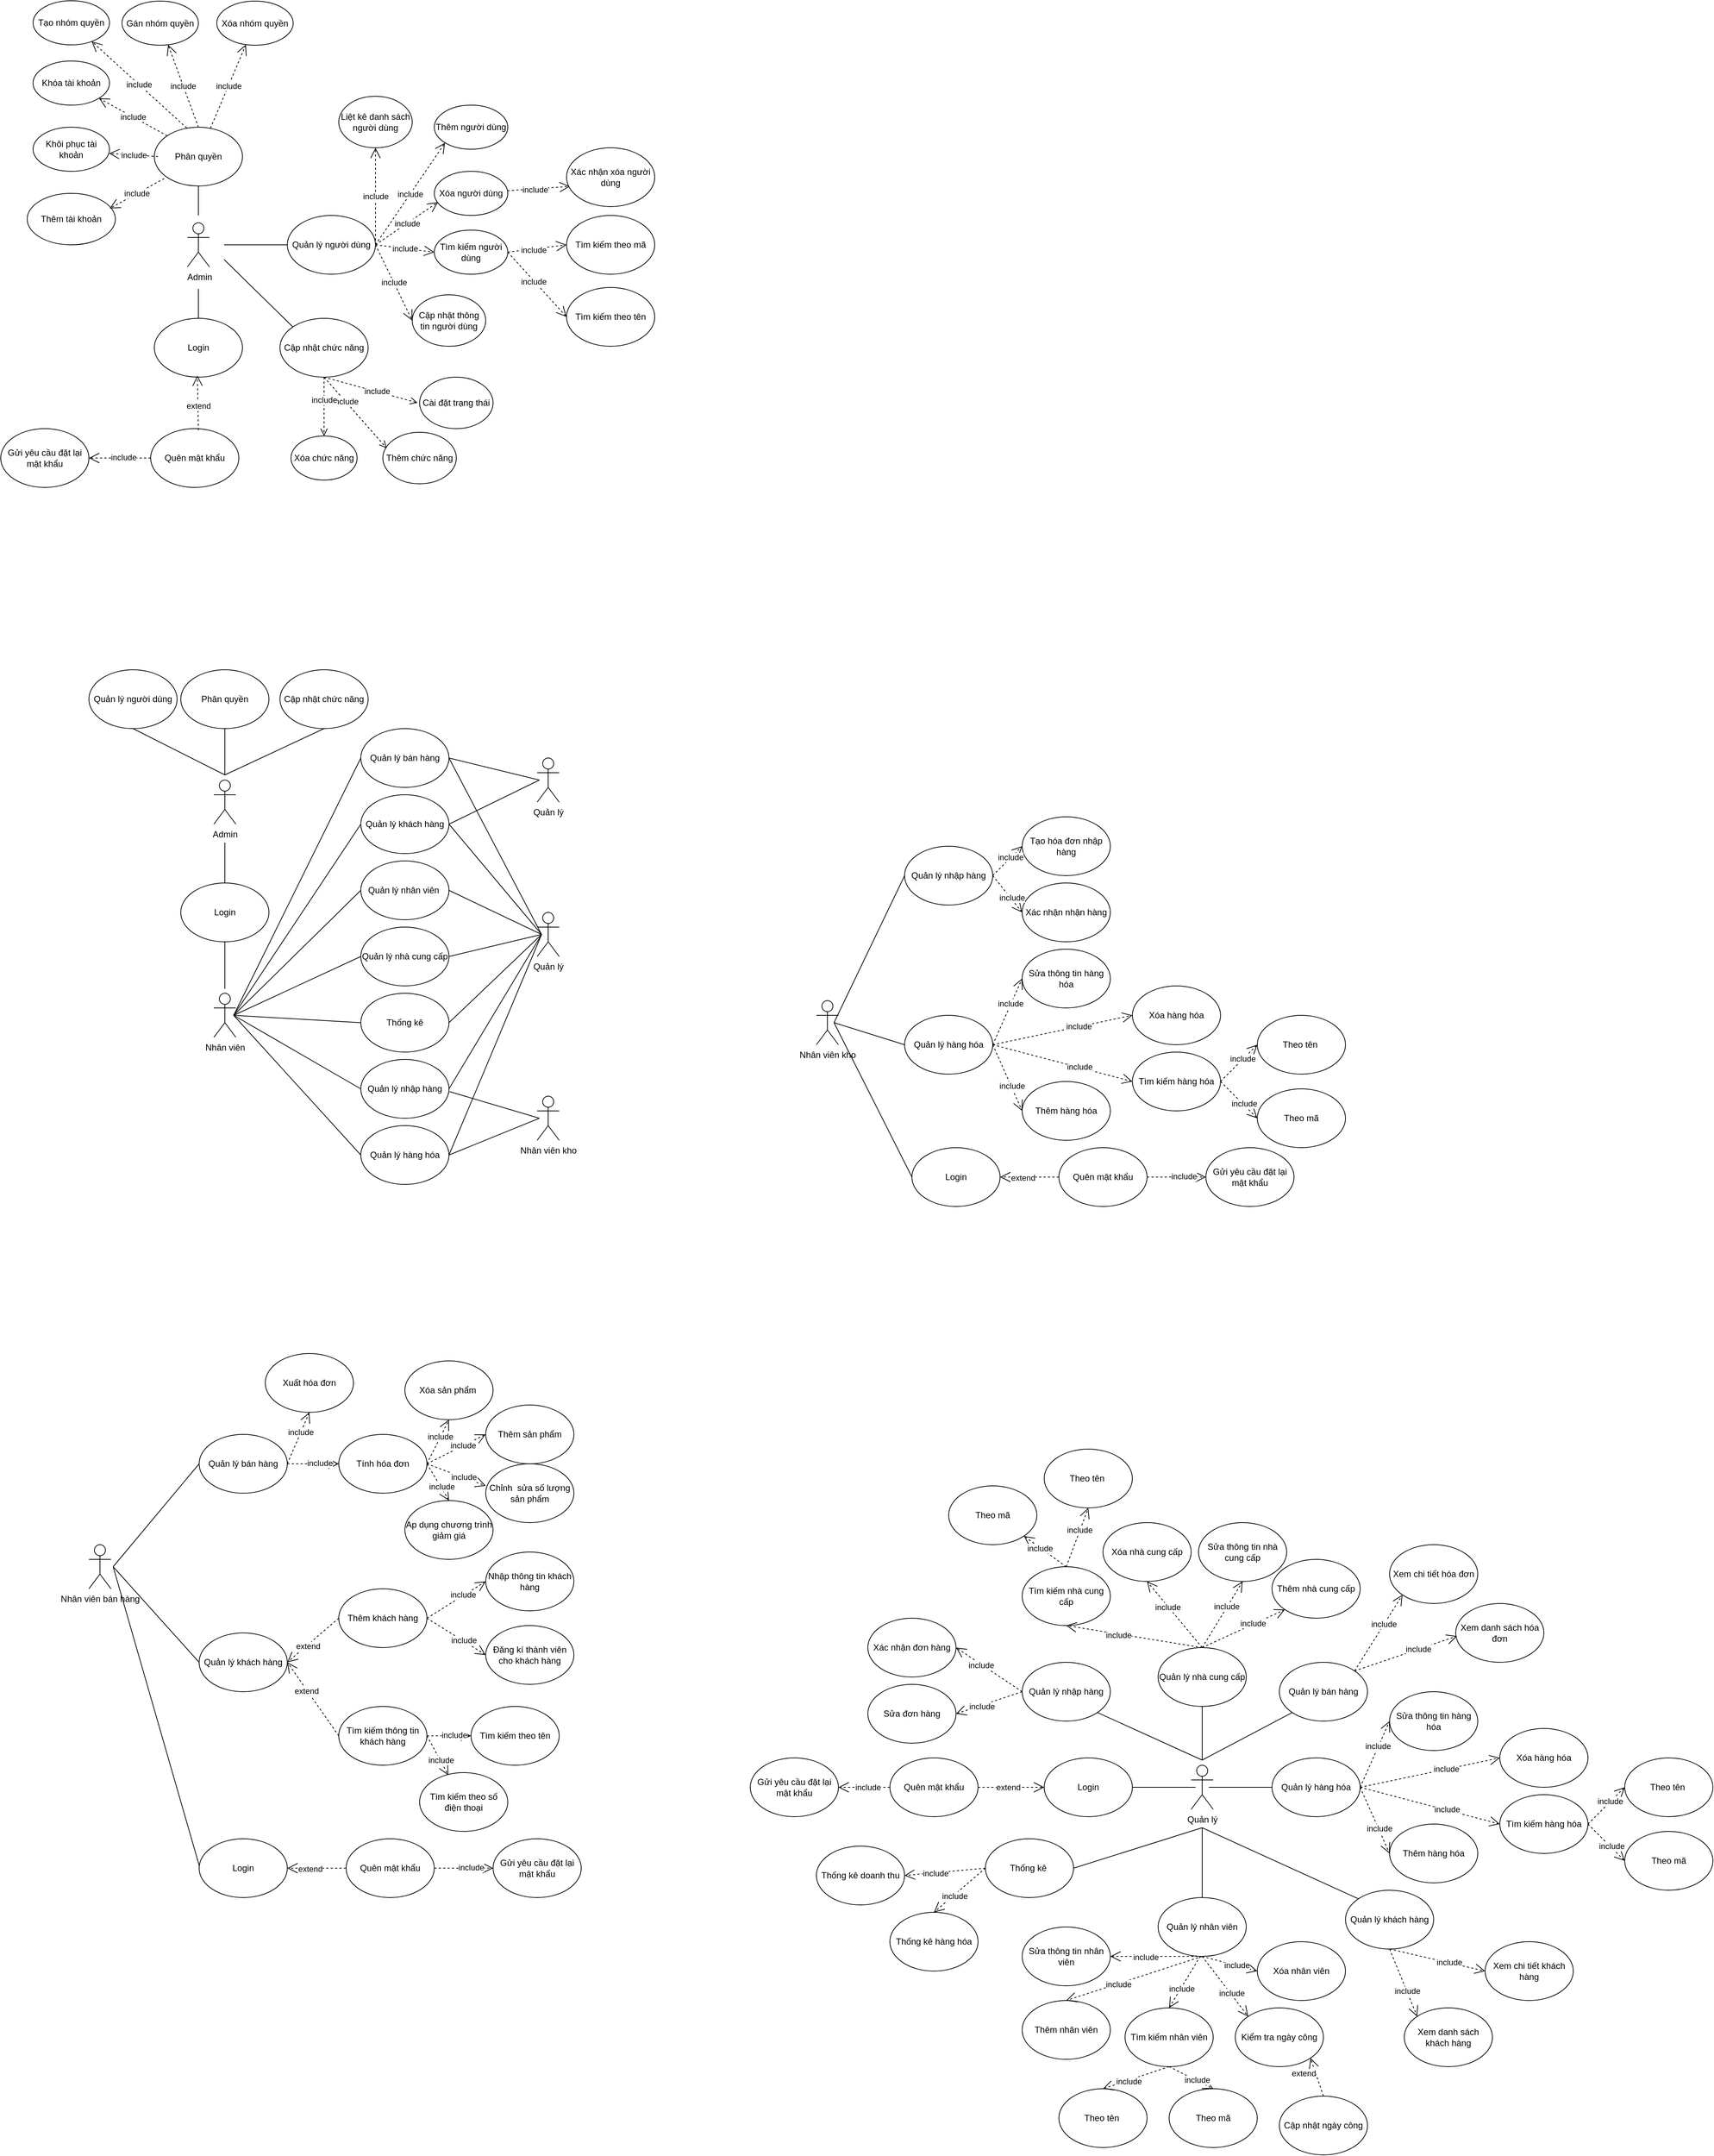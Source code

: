 <mxfile version="21.7.4" type="device">
  <diagram id="DxNKvoeq2AChO74HLZPM" name="Trang-1">
    <mxGraphModel dx="2232" dy="5724" grid="1" gridSize="10" guides="1" tooltips="1" connect="1" arrows="1" fold="1" page="1" pageScale="1" pageWidth="3300" pageHeight="4681" math="0" shadow="0">
      <root>
        <mxCell id="0" />
        <mxCell id="1" parent="0" />
        <mxCell id="uV0zn38WkX8JTxeuLIEu-31" value="Nhân viên bán hàng" style="shape=umlActor;verticalLabelPosition=bottom;verticalAlign=top;html=1;outlineConnect=0;points=[[0,0.333,0,0,0],[0,1,0,0,0],[0.25,0.1,0,0,0],[0.5,0,0,0,0],[0.5,0.5,0,0,0],[0.75,0.1,0,0,0],[1,0.5,0,3,0],[1,1,0,0,0]];" parent="1" vertex="1">
          <mxGeometry x="180" y="1460" width="30" height="60" as="geometry" />
        </mxCell>
        <mxCell id="z7pWqWYc3UyObxsn9o9w-1" value="" style="endArrow=none;html=1;rounded=0;exitX=1;exitY=0.5;exitDx=3;exitDy=0;exitPerimeter=0;entryX=0;entryY=0.5;entryDx=0;entryDy=0;" parent="1" source="uV0zn38WkX8JTxeuLIEu-31" target="g8SVWHZAsRiCq_bppXQF-77" edge="1">
          <mxGeometry width="50" height="50" relative="1" as="geometry">
            <mxPoint x="500" y="1440" as="sourcePoint" />
            <mxPoint x="380" y="1350" as="targetPoint" />
          </mxGeometry>
        </mxCell>
        <mxCell id="z7pWqWYc3UyObxsn9o9w-2" value="" style="endArrow=none;html=1;rounded=0;exitX=1;exitY=0.5;exitDx=3;exitDy=0;exitPerimeter=0;entryX=0.017;entryY=0.54;entryDx=0;entryDy=0;entryPerimeter=0;" parent="1" source="uV0zn38WkX8JTxeuLIEu-31" target="g8SVWHZAsRiCq_bppXQF-79" edge="1">
          <mxGeometry width="50" height="50" relative="1" as="geometry">
            <mxPoint x="500" y="1440" as="sourcePoint" />
            <mxPoint x="380.0" y="1720" as="targetPoint" />
          </mxGeometry>
        </mxCell>
        <mxCell id="z7pWqWYc3UyObxsn9o9w-8" value="Xuất hóa đơn" style="ellipse;whiteSpace=wrap;html=1;" parent="1" vertex="1">
          <mxGeometry x="420" y="1200" width="120" height="80" as="geometry" />
        </mxCell>
        <mxCell id="z7pWqWYc3UyObxsn9o9w-9" value="Tính hóa đơn" style="ellipse;whiteSpace=wrap;html=1;" parent="1" vertex="1">
          <mxGeometry x="520" y="1310" width="120" height="80" as="geometry" />
        </mxCell>
        <mxCell id="z7pWqWYc3UyObxsn9o9w-13" value="" style="endArrow=none;html=1;rounded=0;entryX=1;entryY=0.5;entryDx=3;entryDy=0;entryPerimeter=0;exitX=0;exitY=0.5;exitDx=0;exitDy=0;" parent="1" source="g8SVWHZAsRiCq_bppXQF-78" target="uV0zn38WkX8JTxeuLIEu-31" edge="1">
          <mxGeometry width="50" height="50" relative="1" as="geometry">
            <mxPoint x="380" y="1520" as="sourcePoint" />
            <mxPoint x="260" y="1560" as="targetPoint" />
          </mxGeometry>
        </mxCell>
        <mxCell id="z7pWqWYc3UyObxsn9o9w-18" value="Thêm sản phẩm" style="ellipse;whiteSpace=wrap;html=1;" parent="1" vertex="1">
          <mxGeometry x="720" y="1270" width="120" height="80" as="geometry" />
        </mxCell>
        <mxCell id="z7pWqWYc3UyObxsn9o9w-19" value="Xóa sản phẩm&amp;nbsp;" style="ellipse;whiteSpace=wrap;html=1;" parent="1" vertex="1">
          <mxGeometry x="610" y="1210" width="120" height="80" as="geometry" />
        </mxCell>
        <mxCell id="z7pWqWYc3UyObxsn9o9w-20" value="Chỉnh&amp;nbsp; sửa số lượng sản phẩm" style="ellipse;whiteSpace=wrap;html=1;" parent="1" vertex="1">
          <mxGeometry x="720" y="1350" width="120" height="80" as="geometry" />
        </mxCell>
        <mxCell id="z7pWqWYc3UyObxsn9o9w-24" value="Ap dụng chương trình giảm giá" style="ellipse;whiteSpace=wrap;html=1;" parent="1" vertex="1">
          <mxGeometry x="610" y="1400" width="120" height="80" as="geometry" />
        </mxCell>
        <mxCell id="g8SVWHZAsRiCq_bppXQF-5" value="" style="endArrow=open;endSize=12;dashed=1;html=1;rounded=0;exitX=1;exitY=0.5;exitDx=0;exitDy=0;entryX=0;entryY=0.5;entryDx=0;entryDy=0;" edge="1" parent="1" source="g8SVWHZAsRiCq_bppXQF-77" target="z7pWqWYc3UyObxsn9o9w-9">
          <mxGeometry width="160" relative="1" as="geometry">
            <mxPoint x="460" y="1350" as="sourcePoint" />
            <mxPoint x="700" y="1520" as="targetPoint" />
          </mxGeometry>
        </mxCell>
        <mxCell id="g8SVWHZAsRiCq_bppXQF-6" value="include" style="edgeLabel;html=1;align=center;verticalAlign=middle;resizable=0;points=[];" vertex="1" connectable="0" parent="g8SVWHZAsRiCq_bppXQF-5">
          <mxGeometry x="0.237" y="1" relative="1" as="geometry">
            <mxPoint as="offset" />
          </mxGeometry>
        </mxCell>
        <mxCell id="g8SVWHZAsRiCq_bppXQF-7" value="" style="endArrow=open;endSize=12;dashed=1;html=1;rounded=0;exitX=1;exitY=0.5;exitDx=0;exitDy=0;entryX=0.5;entryY=1;entryDx=0;entryDy=0;" edge="1" parent="1" source="g8SVWHZAsRiCq_bppXQF-77" target="z7pWqWYc3UyObxsn9o9w-8">
          <mxGeometry width="160" relative="1" as="geometry">
            <mxPoint x="460" y="1350" as="sourcePoint" />
            <mxPoint x="690" y="1790" as="targetPoint" />
          </mxGeometry>
        </mxCell>
        <mxCell id="g8SVWHZAsRiCq_bppXQF-8" value="include" style="edgeLabel;html=1;align=center;verticalAlign=middle;resizable=0;points=[];" vertex="1" connectable="0" parent="g8SVWHZAsRiCq_bppXQF-7">
          <mxGeometry x="0.237" y="1" relative="1" as="geometry">
            <mxPoint as="offset" />
          </mxGeometry>
        </mxCell>
        <mxCell id="g8SVWHZAsRiCq_bppXQF-9" value="" style="endArrow=open;endSize=12;dashed=1;html=1;rounded=0;exitX=1;exitY=0.5;exitDx=0;exitDy=0;entryX=0.5;entryY=1;entryDx=0;entryDy=0;" edge="1" parent="1" source="z7pWqWYc3UyObxsn9o9w-9" target="z7pWqWYc3UyObxsn9o9w-19">
          <mxGeometry width="160" relative="1" as="geometry">
            <mxPoint x="530" y="1790" as="sourcePoint" />
            <mxPoint x="690" y="1790" as="targetPoint" />
          </mxGeometry>
        </mxCell>
        <mxCell id="g8SVWHZAsRiCq_bppXQF-10" value="include" style="edgeLabel;html=1;align=center;verticalAlign=middle;resizable=0;points=[];" vertex="1" connectable="0" parent="g8SVWHZAsRiCq_bppXQF-9">
          <mxGeometry x="0.237" y="1" relative="1" as="geometry">
            <mxPoint as="offset" />
          </mxGeometry>
        </mxCell>
        <mxCell id="g8SVWHZAsRiCq_bppXQF-11" value="" style="endArrow=open;endSize=12;dashed=1;html=1;rounded=0;exitX=1;exitY=0.5;exitDx=0;exitDy=0;entryX=0;entryY=0.5;entryDx=0;entryDy=0;" edge="1" parent="1" source="z7pWqWYc3UyObxsn9o9w-9" target="z7pWqWYc3UyObxsn9o9w-18">
          <mxGeometry width="160" relative="1" as="geometry">
            <mxPoint x="530" y="1790" as="sourcePoint" />
            <mxPoint x="690" y="1790" as="targetPoint" />
          </mxGeometry>
        </mxCell>
        <mxCell id="g8SVWHZAsRiCq_bppXQF-12" value="include" style="edgeLabel;html=1;align=center;verticalAlign=middle;resizable=0;points=[];" vertex="1" connectable="0" parent="g8SVWHZAsRiCq_bppXQF-11">
          <mxGeometry x="0.237" y="1" relative="1" as="geometry">
            <mxPoint as="offset" />
          </mxGeometry>
        </mxCell>
        <mxCell id="g8SVWHZAsRiCq_bppXQF-13" value="" style="endArrow=open;endSize=12;dashed=1;html=1;rounded=0;exitX=1;exitY=0.5;exitDx=0;exitDy=0;entryX=0;entryY=0.375;entryDx=0;entryDy=0;entryPerimeter=0;" edge="1" parent="1" source="z7pWqWYc3UyObxsn9o9w-9" target="z7pWqWYc3UyObxsn9o9w-20">
          <mxGeometry width="160" relative="1" as="geometry">
            <mxPoint x="530" y="1790" as="sourcePoint" />
            <mxPoint x="690" y="1790" as="targetPoint" />
          </mxGeometry>
        </mxCell>
        <mxCell id="g8SVWHZAsRiCq_bppXQF-14" value="include" style="edgeLabel;html=1;align=center;verticalAlign=middle;resizable=0;points=[];" vertex="1" connectable="0" parent="g8SVWHZAsRiCq_bppXQF-13">
          <mxGeometry x="0.237" y="1" relative="1" as="geometry">
            <mxPoint as="offset" />
          </mxGeometry>
        </mxCell>
        <mxCell id="g8SVWHZAsRiCq_bppXQF-15" value="" style="endArrow=open;endSize=12;dashed=1;html=1;rounded=0;exitX=1;exitY=0.5;exitDx=0;exitDy=0;entryX=0.5;entryY=0;entryDx=0;entryDy=0;" edge="1" parent="1" source="z7pWqWYc3UyObxsn9o9w-9" target="z7pWqWYc3UyObxsn9o9w-24">
          <mxGeometry width="160" relative="1" as="geometry">
            <mxPoint x="530" y="1790" as="sourcePoint" />
            <mxPoint x="690" y="1790" as="targetPoint" />
          </mxGeometry>
        </mxCell>
        <mxCell id="g8SVWHZAsRiCq_bppXQF-16" value="include" style="edgeLabel;html=1;align=center;verticalAlign=middle;resizable=0;points=[];" vertex="1" connectable="0" parent="g8SVWHZAsRiCq_bppXQF-15">
          <mxGeometry x="0.237" y="1" relative="1" as="geometry">
            <mxPoint as="offset" />
          </mxGeometry>
        </mxCell>
        <mxCell id="g8SVWHZAsRiCq_bppXQF-20" value="" style="endArrow=open;endSize=12;dashed=1;html=1;rounded=0;exitX=0;exitY=0.5;exitDx=0;exitDy=0;entryX=1;entryY=0.5;entryDx=0;entryDy=0;" edge="1" parent="1" source="g8SVWHZAsRiCq_bppXQF-80" target="g8SVWHZAsRiCq_bppXQF-79">
          <mxGeometry width="160" relative="1" as="geometry">
            <mxPoint x="580" y="1930" as="sourcePoint" />
            <mxPoint x="460.0" y="1930" as="targetPoint" />
          </mxGeometry>
        </mxCell>
        <mxCell id="g8SVWHZAsRiCq_bppXQF-21" value="extend" style="edgeLabel;html=1;align=center;verticalAlign=middle;resizable=0;points=[];" vertex="1" connectable="0" parent="g8SVWHZAsRiCq_bppXQF-20">
          <mxGeometry x="0.237" y="1" relative="1" as="geometry">
            <mxPoint as="offset" />
          </mxGeometry>
        </mxCell>
        <mxCell id="g8SVWHZAsRiCq_bppXQF-25" value="" style="endArrow=open;endSize=12;dashed=1;html=1;rounded=0;exitX=1;exitY=0.5;exitDx=0;exitDy=0;entryX=0;entryY=0.5;entryDx=0;entryDy=0;" edge="1" parent="1" source="g8SVWHZAsRiCq_bppXQF-80" target="g8SVWHZAsRiCq_bppXQF-81">
          <mxGeometry width="160" relative="1" as="geometry">
            <mxPoint x="660" y="1930" as="sourcePoint" />
            <mxPoint x="750" y="1930" as="targetPoint" />
          </mxGeometry>
        </mxCell>
        <mxCell id="g8SVWHZAsRiCq_bppXQF-26" value="include" style="edgeLabel;html=1;align=center;verticalAlign=middle;resizable=0;points=[];" vertex="1" connectable="0" parent="g8SVWHZAsRiCq_bppXQF-25">
          <mxGeometry x="0.237" y="1" relative="1" as="geometry">
            <mxPoint as="offset" />
          </mxGeometry>
        </mxCell>
        <mxCell id="g8SVWHZAsRiCq_bppXQF-30" value="Nhân viên" style="shape=umlActor;verticalLabelPosition=bottom;verticalAlign=top;html=1;points=[[0,0.333,0,0,0],[0,1,0,0,0],[0.25,0.1,0,0,0],[0.5,0,0,0,-6],[0.5,0.5,0,0,0],[0.7,0.5,0,0,0],[0.75,0.1,0,0,0],[0.8,0.5,0,0,0],[0.9,0.5,0,0,0],[1,1,0,0,0]];" vertex="1" parent="1">
          <mxGeometry x="350" y="710" width="30" height="60" as="geometry" />
        </mxCell>
        <mxCell id="g8SVWHZAsRiCq_bppXQF-31" value="Admin" style="shape=umlActor;verticalLabelPosition=bottom;verticalAlign=top;html=1;points=[[0,0.333,0,0,0],[0,1,0,0,0],[0.25,0.1,0,0,0],[0.5,0,0,0,-7],[0.5,0.5,0,0,0],[0.5,1,0,0,25],[0.75,0.1,0,0,0],[0.9,0.5,0,0,0],[1,1,0,0,0]];" vertex="1" parent="1">
          <mxGeometry x="350" y="420" width="30" height="60" as="geometry" />
        </mxCell>
        <mxCell id="g8SVWHZAsRiCq_bppXQF-34" value="Login" style="ellipse;whiteSpace=wrap;html=1;" vertex="1" parent="1">
          <mxGeometry x="305" y="560" width="120" height="80" as="geometry" />
        </mxCell>
        <mxCell id="g8SVWHZAsRiCq_bppXQF-35" value="" style="endArrow=none;html=1;rounded=0;entryX=0.5;entryY=1;entryDx=0;entryDy=25;entryPerimeter=0;exitX=0.5;exitY=0;exitDx=0;exitDy=0;" edge="1" parent="1" source="g8SVWHZAsRiCq_bppXQF-34" target="g8SVWHZAsRiCq_bppXQF-31">
          <mxGeometry width="50" height="50" relative="1" as="geometry">
            <mxPoint x="350" y="590" as="sourcePoint" />
            <mxPoint x="400" y="540" as="targetPoint" />
          </mxGeometry>
        </mxCell>
        <mxCell id="g8SVWHZAsRiCq_bppXQF-36" value="" style="endArrow=none;html=1;rounded=0;entryX=0.5;entryY=1;entryDx=0;entryDy=0;exitX=0.5;exitY=0;exitDx=0;exitDy=-6;exitPerimeter=0;" edge="1" parent="1" source="g8SVWHZAsRiCq_bppXQF-30" target="g8SVWHZAsRiCq_bppXQF-34">
          <mxGeometry width="50" height="50" relative="1" as="geometry">
            <mxPoint x="390" y="670" as="sourcePoint" />
            <mxPoint x="375" y="515" as="targetPoint" />
          </mxGeometry>
        </mxCell>
        <mxCell id="g8SVWHZAsRiCq_bppXQF-37" value="Phân quyền" style="ellipse;whiteSpace=wrap;html=1;" vertex="1" parent="1">
          <mxGeometry x="305" y="270" width="120" height="80" as="geometry" />
        </mxCell>
        <mxCell id="g8SVWHZAsRiCq_bppXQF-38" value="Cập nhật chức năng" style="ellipse;whiteSpace=wrap;html=1;" vertex="1" parent="1">
          <mxGeometry x="440" y="270" width="120" height="80" as="geometry" />
        </mxCell>
        <mxCell id="g8SVWHZAsRiCq_bppXQF-39" value="" style="endArrow=none;html=1;rounded=0;exitX=0.5;exitY=0;exitDx=0;exitDy=-7;exitPerimeter=0;entryX=0.5;entryY=1;entryDx=0;entryDy=0;" edge="1" parent="1" source="g8SVWHZAsRiCq_bppXQF-31" target="g8SVWHZAsRiCq_bppXQF-37">
          <mxGeometry width="50" height="50" relative="1" as="geometry">
            <mxPoint x="410" y="410" as="sourcePoint" />
            <mxPoint x="420" y="360" as="targetPoint" />
          </mxGeometry>
        </mxCell>
        <mxCell id="g8SVWHZAsRiCq_bppXQF-40" value="" style="endArrow=none;html=1;rounded=0;exitX=0.5;exitY=0;exitDx=0;exitDy=-7;exitPerimeter=0;entryX=0.5;entryY=1;entryDx=0;entryDy=0;" edge="1" parent="1" source="g8SVWHZAsRiCq_bppXQF-31" target="g8SVWHZAsRiCq_bppXQF-38">
          <mxGeometry width="50" height="50" relative="1" as="geometry">
            <mxPoint x="375" y="423" as="sourcePoint" />
            <mxPoint x="375" y="360" as="targetPoint" />
          </mxGeometry>
        </mxCell>
        <mxCell id="g8SVWHZAsRiCq_bppXQF-41" value="Quản lý người dùng" style="ellipse;whiteSpace=wrap;html=1;" vertex="1" parent="1">
          <mxGeometry x="180" y="270" width="120" height="80" as="geometry" />
        </mxCell>
        <mxCell id="g8SVWHZAsRiCq_bppXQF-42" value="" style="endArrow=none;html=1;rounded=0;exitX=0.5;exitY=0;exitDx=0;exitDy=-7;exitPerimeter=0;entryX=0.5;entryY=1;entryDx=0;entryDy=0;" edge="1" parent="1" source="g8SVWHZAsRiCq_bppXQF-31" target="g8SVWHZAsRiCq_bppXQF-41">
          <mxGeometry width="50" height="50" relative="1" as="geometry">
            <mxPoint x="375" y="423" as="sourcePoint" />
            <mxPoint x="375" y="360" as="targetPoint" />
          </mxGeometry>
        </mxCell>
        <mxCell id="g8SVWHZAsRiCq_bppXQF-43" value="Quản lý bán hàng" style="ellipse;whiteSpace=wrap;html=1;" vertex="1" parent="1">
          <mxGeometry x="550" y="350" width="120" height="80" as="geometry" />
        </mxCell>
        <mxCell id="g8SVWHZAsRiCq_bppXQF-44" value="Quản lý nhân viên&amp;nbsp;" style="ellipse;whiteSpace=wrap;html=1;" vertex="1" parent="1">
          <mxGeometry x="550" y="530" width="120" height="80" as="geometry" />
        </mxCell>
        <mxCell id="g8SVWHZAsRiCq_bppXQF-45" value="Quản lý khách hàng" style="ellipse;whiteSpace=wrap;html=1;" vertex="1" parent="1">
          <mxGeometry x="550" y="440" width="120" height="80" as="geometry" />
        </mxCell>
        <mxCell id="g8SVWHZAsRiCq_bppXQF-46" value="Quản lý nhà cung cấp" style="ellipse;whiteSpace=wrap;html=1;" vertex="1" parent="1">
          <mxGeometry x="550" y="620" width="120" height="80" as="geometry" />
        </mxCell>
        <mxCell id="g8SVWHZAsRiCq_bppXQF-47" value="Thống kê" style="ellipse;whiteSpace=wrap;html=1;" vertex="1" parent="1">
          <mxGeometry x="550" y="710" width="120" height="80" as="geometry" />
        </mxCell>
        <mxCell id="g8SVWHZAsRiCq_bppXQF-48" value="Quản lý nhập hàng" style="ellipse;whiteSpace=wrap;html=1;" vertex="1" parent="1">
          <mxGeometry x="550" y="800" width="120" height="80" as="geometry" />
        </mxCell>
        <mxCell id="g8SVWHZAsRiCq_bppXQF-49" value="Quản lý hàng hóa" style="ellipse;whiteSpace=wrap;html=1;" vertex="1" parent="1">
          <mxGeometry x="550" y="890" width="120" height="80" as="geometry" />
        </mxCell>
        <mxCell id="g8SVWHZAsRiCq_bppXQF-50" value="" style="endArrow=none;html=1;rounded=0;exitX=0.9;exitY=0.5;exitDx=0;exitDy=0;exitPerimeter=0;entryX=0;entryY=0.5;entryDx=0;entryDy=0;" edge="1" parent="1" source="g8SVWHZAsRiCq_bppXQF-30" target="g8SVWHZAsRiCq_bppXQF-44">
          <mxGeometry width="50" height="50" relative="1" as="geometry">
            <mxPoint x="440" y="520" as="sourcePoint" />
            <mxPoint x="490" y="470" as="targetPoint" />
          </mxGeometry>
        </mxCell>
        <mxCell id="g8SVWHZAsRiCq_bppXQF-51" value="" style="endArrow=none;html=1;rounded=0;exitX=0.9;exitY=0.5;exitDx=0;exitDy=0;entryX=0;entryY=0.5;entryDx=0;entryDy=0;exitPerimeter=0;" edge="1" parent="1" source="g8SVWHZAsRiCq_bppXQF-30" target="g8SVWHZAsRiCq_bppXQF-43">
          <mxGeometry width="50" height="50" relative="1" as="geometry">
            <mxPoint x="450" y="530" as="sourcePoint" />
            <mxPoint x="500" y="480" as="targetPoint" />
          </mxGeometry>
        </mxCell>
        <mxCell id="g8SVWHZAsRiCq_bppXQF-53" value="" style="endArrow=none;html=1;rounded=0;entryX=0;entryY=0.5;entryDx=0;entryDy=0;exitX=0.9;exitY=0.5;exitDx=0;exitDy=0;exitPerimeter=0;" edge="1" parent="1" source="g8SVWHZAsRiCq_bppXQF-30" target="g8SVWHZAsRiCq_bppXQF-45">
          <mxGeometry width="50" height="50" relative="1" as="geometry">
            <mxPoint x="410" y="750" as="sourcePoint" />
            <mxPoint x="560" y="490" as="targetPoint" />
          </mxGeometry>
        </mxCell>
        <mxCell id="g8SVWHZAsRiCq_bppXQF-54" value="" style="endArrow=none;html=1;rounded=0;entryX=0;entryY=0.5;entryDx=0;entryDy=0;exitX=0.9;exitY=0.5;exitDx=0;exitDy=0;exitPerimeter=0;" edge="1" parent="1" source="g8SVWHZAsRiCq_bppXQF-30" target="g8SVWHZAsRiCq_bppXQF-46">
          <mxGeometry width="50" height="50" relative="1" as="geometry">
            <mxPoint x="387" y="750" as="sourcePoint" />
            <mxPoint x="560" y="580" as="targetPoint" />
          </mxGeometry>
        </mxCell>
        <mxCell id="g8SVWHZAsRiCq_bppXQF-55" value="" style="endArrow=none;html=1;rounded=0;entryX=0;entryY=0.5;entryDx=0;entryDy=0;exitX=0.9;exitY=0.5;exitDx=0;exitDy=0;exitPerimeter=0;" edge="1" parent="1" source="g8SVWHZAsRiCq_bppXQF-30" target="g8SVWHZAsRiCq_bppXQF-47">
          <mxGeometry width="50" height="50" relative="1" as="geometry">
            <mxPoint x="430" y="730" as="sourcePoint" />
            <mxPoint x="560" y="670" as="targetPoint" />
          </mxGeometry>
        </mxCell>
        <mxCell id="g8SVWHZAsRiCq_bppXQF-56" value="" style="endArrow=none;html=1;rounded=0;entryX=0;entryY=0.5;entryDx=0;entryDy=0;exitX=0.9;exitY=0.5;exitDx=0;exitDy=0;exitPerimeter=0;" edge="1" parent="1" source="g8SVWHZAsRiCq_bppXQF-30" target="g8SVWHZAsRiCq_bppXQF-48">
          <mxGeometry width="50" height="50" relative="1" as="geometry">
            <mxPoint x="380" y="740" as="sourcePoint" />
            <mxPoint x="560" y="790" as="targetPoint" />
          </mxGeometry>
        </mxCell>
        <mxCell id="g8SVWHZAsRiCq_bppXQF-58" value="" style="endArrow=none;html=1;rounded=0;entryX=0;entryY=0.5;entryDx=0;entryDy=0;exitX=0.9;exitY=0.5;exitDx=0;exitDy=0;exitPerimeter=0;" edge="1" parent="1" source="g8SVWHZAsRiCq_bppXQF-30" target="g8SVWHZAsRiCq_bppXQF-49">
          <mxGeometry width="50" height="50" relative="1" as="geometry">
            <mxPoint x="340" y="770" as="sourcePoint" />
            <mxPoint x="540" y="840" as="targetPoint" />
          </mxGeometry>
        </mxCell>
        <mxCell id="g8SVWHZAsRiCq_bppXQF-59" value="Nhân viên kho" style="shape=umlActor;verticalLabelPosition=bottom;verticalAlign=top;html=1;outlineConnect=0;points=[[0,1,0,0,0],[0.1,0.5,0,0,0],[0.25,0.1,0,0,0],[0.5,0,0,0,0],[0.5,0.5,0,0,0],[0.75,0.1,0,0,0],[1,0.333,0,0,0],[1,1,0,0,0]];" vertex="1" parent="1">
          <mxGeometry x="790" y="850" width="30" height="60" as="geometry" />
        </mxCell>
        <mxCell id="g8SVWHZAsRiCq_bppXQF-60" value="" style="endArrow=none;html=1;rounded=0;exitX=1.006;exitY=0.547;exitDx=0;exitDy=0;exitPerimeter=0;entryX=0.1;entryY=0.5;entryDx=0;entryDy=0;entryPerimeter=0;" edge="1" parent="1" source="g8SVWHZAsRiCq_bppXQF-48" target="g8SVWHZAsRiCq_bppXQF-59">
          <mxGeometry width="50" height="50" relative="1" as="geometry">
            <mxPoint x="820" y="850" as="sourcePoint" />
            <mxPoint x="870" y="800" as="targetPoint" />
          </mxGeometry>
        </mxCell>
        <mxCell id="g8SVWHZAsRiCq_bppXQF-61" value="" style="endArrow=none;html=1;rounded=0;exitX=1;exitY=0.5;exitDx=0;exitDy=0;entryX=0.1;entryY=0.5;entryDx=0;entryDy=0;entryPerimeter=0;" edge="1" parent="1" source="g8SVWHZAsRiCq_bppXQF-49" target="g8SVWHZAsRiCq_bppXQF-59">
          <mxGeometry width="50" height="50" relative="1" as="geometry">
            <mxPoint x="681" y="854" as="sourcePoint" />
            <mxPoint x="803" y="880" as="targetPoint" />
          </mxGeometry>
        </mxCell>
        <mxCell id="g8SVWHZAsRiCq_bppXQF-62" value="Quản lý" style="shape=umlActor;verticalLabelPosition=bottom;verticalAlign=top;html=1;outlineConnect=0;points=[[0,1,0,0,0],[0.2,0.5,0,0,0],[0.25,0.1,0,0,0],[0.5,0,0,0,0],[0.5,0.5,0,0,0],[0.75,0.1,0,0,0],[1,0.333,0,0,0],[1,1,0,0,0]];" vertex="1" parent="1">
          <mxGeometry x="790" y="600" width="30" height="60" as="geometry" />
        </mxCell>
        <mxCell id="g8SVWHZAsRiCq_bppXQF-63" value="Quản lý" style="shape=umlActor;verticalLabelPosition=bottom;verticalAlign=top;html=1;outlineConnect=0;points=[[0,1,0,0,0],[0.1,0.5,0,0,0],[0.25,0.1,0,0,0],[0.5,0,0,0,0],[0.5,0.5,0,0,0],[0.75,0.1,0,0,0],[1,0.333,0,0,0],[1,1,0,0,0]];" vertex="1" parent="1">
          <mxGeometry x="790" y="390" width="30" height="60" as="geometry" />
        </mxCell>
        <mxCell id="g8SVWHZAsRiCq_bppXQF-64" value="" style="endArrow=none;html=1;rounded=0;exitX=1;exitY=0.5;exitDx=0;exitDy=0;entryX=0.2;entryY=0.5;entryDx=0;entryDy=0;entryPerimeter=0;" edge="1" parent="1" source="g8SVWHZAsRiCq_bppXQF-49" target="g8SVWHZAsRiCq_bppXQF-62">
          <mxGeometry width="50" height="50" relative="1" as="geometry">
            <mxPoint x="681" y="727" as="sourcePoint" />
            <mxPoint x="803" y="753" as="targetPoint" />
          </mxGeometry>
        </mxCell>
        <mxCell id="g8SVWHZAsRiCq_bppXQF-66" value="" style="endArrow=none;html=1;rounded=0;exitX=1;exitY=0.5;exitDx=0;exitDy=0;entryX=0.2;entryY=0.5;entryDx=0;entryDy=0;entryPerimeter=0;" edge="1" parent="1" source="g8SVWHZAsRiCq_bppXQF-48" target="g8SVWHZAsRiCq_bppXQF-62">
          <mxGeometry width="50" height="50" relative="1" as="geometry">
            <mxPoint x="680" y="940" as="sourcePoint" />
            <mxPoint x="740" y="650" as="targetPoint" />
          </mxGeometry>
        </mxCell>
        <mxCell id="g8SVWHZAsRiCq_bppXQF-67" value="" style="endArrow=none;html=1;rounded=0;exitX=1;exitY=0.5;exitDx=0;exitDy=0;entryX=0.2;entryY=0.5;entryDx=0;entryDy=0;entryPerimeter=0;" edge="1" parent="1" source="g8SVWHZAsRiCq_bppXQF-47" target="g8SVWHZAsRiCq_bppXQF-62">
          <mxGeometry width="50" height="50" relative="1" as="geometry">
            <mxPoint x="680" y="850" as="sourcePoint" />
            <mxPoint x="930" y="610" as="targetPoint" />
          </mxGeometry>
        </mxCell>
        <mxCell id="g8SVWHZAsRiCq_bppXQF-68" value="" style="endArrow=none;html=1;rounded=0;entryX=0.2;entryY=0.5;entryDx=0;entryDy=0;entryPerimeter=0;exitX=1;exitY=0.5;exitDx=0;exitDy=0;" edge="1" parent="1" source="g8SVWHZAsRiCq_bppXQF-46" target="g8SVWHZAsRiCq_bppXQF-62">
          <mxGeometry width="50" height="50" relative="1" as="geometry">
            <mxPoint x="680" y="670" as="sourcePoint" />
            <mxPoint x="946" y="620" as="targetPoint" />
          </mxGeometry>
        </mxCell>
        <mxCell id="g8SVWHZAsRiCq_bppXQF-69" value="" style="endArrow=none;html=1;rounded=0;exitX=1;exitY=0.5;exitDx=0;exitDy=0;entryX=0.2;entryY=0.5;entryDx=0;entryDy=0;entryPerimeter=0;" edge="1" parent="1" source="g8SVWHZAsRiCq_bppXQF-45" target="g8SVWHZAsRiCq_bppXQF-62">
          <mxGeometry width="50" height="50" relative="1" as="geometry">
            <mxPoint x="682" y="674" as="sourcePoint" />
            <mxPoint x="946" y="620" as="targetPoint" />
          </mxGeometry>
        </mxCell>
        <mxCell id="g8SVWHZAsRiCq_bppXQF-70" value="" style="endArrow=none;html=1;rounded=0;exitX=1;exitY=0.5;exitDx=0;exitDy=0;entryX=0.2;entryY=0.5;entryDx=0;entryDy=0;entryPerimeter=0;" edge="1" parent="1" source="g8SVWHZAsRiCq_bppXQF-44" target="g8SVWHZAsRiCq_bppXQF-62">
          <mxGeometry width="50" height="50" relative="1" as="geometry">
            <mxPoint x="680" y="580" as="sourcePoint" />
            <mxPoint x="1050" y="610" as="targetPoint" />
          </mxGeometry>
        </mxCell>
        <mxCell id="g8SVWHZAsRiCq_bppXQF-72" value="" style="endArrow=none;html=1;rounded=0;exitX=1;exitY=0.5;exitDx=0;exitDy=0;entryX=0.1;entryY=0.5;entryDx=0;entryDy=0;entryPerimeter=0;" edge="1" parent="1" source="g8SVWHZAsRiCq_bppXQF-43" target="g8SVWHZAsRiCq_bppXQF-63">
          <mxGeometry width="50" height="50" relative="1" as="geometry">
            <mxPoint x="740" y="350" as="sourcePoint" />
            <mxPoint x="876" y="600" as="targetPoint" />
          </mxGeometry>
        </mxCell>
        <mxCell id="g8SVWHZAsRiCq_bppXQF-73" value="" style="endArrow=none;html=1;rounded=0;exitX=1;exitY=0.5;exitDx=0;exitDy=0;entryX=0.1;entryY=0.5;entryDx=0;entryDy=0;entryPerimeter=0;" edge="1" parent="1" source="g8SVWHZAsRiCq_bppXQF-45" target="g8SVWHZAsRiCq_bppXQF-63">
          <mxGeometry width="50" height="50" relative="1" as="geometry">
            <mxPoint x="680" y="400" as="sourcePoint" />
            <mxPoint x="790" y="430" as="targetPoint" />
          </mxGeometry>
        </mxCell>
        <mxCell id="g8SVWHZAsRiCq_bppXQF-74" value="" style="endArrow=none;html=1;rounded=0;entryX=1;entryY=0.5;entryDx=0;entryDy=0;exitX=0.2;exitY=0.5;exitDx=0;exitDy=0;exitPerimeter=0;" edge="1" parent="1" source="g8SVWHZAsRiCq_bppXQF-62" target="g8SVWHZAsRiCq_bppXQF-43">
          <mxGeometry width="50" height="50" relative="1" as="geometry">
            <mxPoint x="780" y="550" as="sourcePoint" />
            <mxPoint x="830" y="520" as="targetPoint" />
          </mxGeometry>
        </mxCell>
        <mxCell id="g8SVWHZAsRiCq_bppXQF-77" value="Quản lý bán hàng" style="ellipse;whiteSpace=wrap;html=1;" vertex="1" parent="1">
          <mxGeometry x="330" y="1310" width="120" height="80" as="geometry" />
        </mxCell>
        <mxCell id="g8SVWHZAsRiCq_bppXQF-78" value="Quản lý khách hàng" style="ellipse;whiteSpace=wrap;html=1;" vertex="1" parent="1">
          <mxGeometry x="330" y="1580" width="120" height="80" as="geometry" />
        </mxCell>
        <mxCell id="g8SVWHZAsRiCq_bppXQF-79" value="Login" style="ellipse;whiteSpace=wrap;html=1;" vertex="1" parent="1">
          <mxGeometry x="330" y="1860" width="120" height="80" as="geometry" />
        </mxCell>
        <mxCell id="g8SVWHZAsRiCq_bppXQF-80" value="Quên mật khẩu" style="ellipse;whiteSpace=wrap;html=1;" vertex="1" parent="1">
          <mxGeometry x="530" y="1860" width="120" height="80" as="geometry" />
        </mxCell>
        <mxCell id="g8SVWHZAsRiCq_bppXQF-81" value="Gửi yêu cầu đặt lại mật khẩu" style="ellipse;whiteSpace=wrap;html=1;" vertex="1" parent="1">
          <mxGeometry x="730" y="1860" width="120" height="80" as="geometry" />
        </mxCell>
        <mxCell id="g8SVWHZAsRiCq_bppXQF-82" value="Thêm khách hàng" style="ellipse;whiteSpace=wrap;html=1;" vertex="1" parent="1">
          <mxGeometry x="520" y="1520" width="120" height="80" as="geometry" />
        </mxCell>
        <mxCell id="g8SVWHZAsRiCq_bppXQF-83" value="Nhập thông tin khách hàng" style="ellipse;whiteSpace=wrap;html=1;" vertex="1" parent="1">
          <mxGeometry x="720" y="1470" width="120" height="80" as="geometry" />
        </mxCell>
        <mxCell id="g8SVWHZAsRiCq_bppXQF-84" value="Đăng kí thành viên cho khách hàng" style="ellipse;whiteSpace=wrap;html=1;" vertex="1" parent="1">
          <mxGeometry x="720" y="1570" width="120" height="80" as="geometry" />
        </mxCell>
        <mxCell id="g8SVWHZAsRiCq_bppXQF-87" value="" style="endArrow=open;endSize=12;dashed=1;html=1;rounded=0;exitX=1;exitY=0.5;exitDx=0;exitDy=0;entryX=0;entryY=0.5;entryDx=0;entryDy=0;" edge="1" parent="1" source="g8SVWHZAsRiCq_bppXQF-82" target="g8SVWHZAsRiCq_bppXQF-83">
          <mxGeometry width="160" relative="1" as="geometry">
            <mxPoint x="460" y="1630" as="sourcePoint" />
            <mxPoint x="530" y="1570" as="targetPoint" />
          </mxGeometry>
        </mxCell>
        <mxCell id="g8SVWHZAsRiCq_bppXQF-88" value="include" style="edgeLabel;html=1;align=center;verticalAlign=middle;resizable=0;points=[];" vertex="1" connectable="0" parent="g8SVWHZAsRiCq_bppXQF-87">
          <mxGeometry x="0.237" y="1" relative="1" as="geometry">
            <mxPoint as="offset" />
          </mxGeometry>
        </mxCell>
        <mxCell id="g8SVWHZAsRiCq_bppXQF-89" value="" style="endArrow=open;endSize=12;dashed=1;html=1;rounded=0;exitX=0;exitY=0.5;exitDx=0;exitDy=0;entryX=1;entryY=0.5;entryDx=0;entryDy=0;" edge="1" parent="1" source="g8SVWHZAsRiCq_bppXQF-82" target="g8SVWHZAsRiCq_bppXQF-78">
          <mxGeometry width="160" relative="1" as="geometry">
            <mxPoint x="540" y="1820" as="sourcePoint" />
            <mxPoint x="460" y="1820" as="targetPoint" />
          </mxGeometry>
        </mxCell>
        <mxCell id="g8SVWHZAsRiCq_bppXQF-90" value="extend" style="edgeLabel;html=1;align=center;verticalAlign=middle;resizable=0;points=[];" vertex="1" connectable="0" parent="g8SVWHZAsRiCq_bppXQF-89">
          <mxGeometry x="0.237" y="1" relative="1" as="geometry">
            <mxPoint as="offset" />
          </mxGeometry>
        </mxCell>
        <mxCell id="g8SVWHZAsRiCq_bppXQF-91" value="" style="endArrow=open;endSize=12;dashed=1;html=1;rounded=0;exitX=1;exitY=0.5;exitDx=0;exitDy=0;entryX=0;entryY=0.5;entryDx=0;entryDy=0;" edge="1" parent="1" source="g8SVWHZAsRiCq_bppXQF-82" target="g8SVWHZAsRiCq_bppXQF-84">
          <mxGeometry width="160" relative="1" as="geometry">
            <mxPoint x="650" y="1570" as="sourcePoint" />
            <mxPoint x="730" y="1520" as="targetPoint" />
          </mxGeometry>
        </mxCell>
        <mxCell id="g8SVWHZAsRiCq_bppXQF-92" value="include" style="edgeLabel;html=1;align=center;verticalAlign=middle;resizable=0;points=[];" vertex="1" connectable="0" parent="g8SVWHZAsRiCq_bppXQF-91">
          <mxGeometry x="0.237" y="1" relative="1" as="geometry">
            <mxPoint as="offset" />
          </mxGeometry>
        </mxCell>
        <mxCell id="g8SVWHZAsRiCq_bppXQF-94" value="Tìm kiếm thông tin khách hàng" style="ellipse;whiteSpace=wrap;html=1;" vertex="1" parent="1">
          <mxGeometry x="520" y="1680" width="120" height="80" as="geometry" />
        </mxCell>
        <mxCell id="g8SVWHZAsRiCq_bppXQF-95" value="" style="endArrow=open;endSize=12;dashed=1;html=1;rounded=0;exitX=0;exitY=0.5;exitDx=0;exitDy=0;entryX=1;entryY=0.5;entryDx=0;entryDy=0;" edge="1" parent="1" source="g8SVWHZAsRiCq_bppXQF-94" target="g8SVWHZAsRiCq_bppXQF-78">
          <mxGeometry width="160" relative="1" as="geometry">
            <mxPoint x="530" y="1570" as="sourcePoint" />
            <mxPoint x="460" y="1630" as="targetPoint" />
          </mxGeometry>
        </mxCell>
        <mxCell id="g8SVWHZAsRiCq_bppXQF-96" value="extend" style="edgeLabel;html=1;align=center;verticalAlign=middle;resizable=0;points=[];" vertex="1" connectable="0" parent="g8SVWHZAsRiCq_bppXQF-95">
          <mxGeometry x="0.237" y="1" relative="1" as="geometry">
            <mxPoint as="offset" />
          </mxGeometry>
        </mxCell>
        <mxCell id="g8SVWHZAsRiCq_bppXQF-97" value="Tìm kiếm theo tên" style="ellipse;whiteSpace=wrap;html=1;" vertex="1" parent="1">
          <mxGeometry x="700" y="1680" width="120" height="80" as="geometry" />
        </mxCell>
        <mxCell id="g8SVWHZAsRiCq_bppXQF-98" value="" style="endArrow=open;endSize=12;dashed=1;html=1;rounded=0;exitX=1;exitY=0.5;exitDx=0;exitDy=0;entryX=0;entryY=0.5;entryDx=0;entryDy=0;" edge="1" parent="1" source="g8SVWHZAsRiCq_bppXQF-94" target="g8SVWHZAsRiCq_bppXQF-97">
          <mxGeometry width="160" relative="1" as="geometry">
            <mxPoint x="650" y="1570" as="sourcePoint" />
            <mxPoint x="730" y="1620" as="targetPoint" />
          </mxGeometry>
        </mxCell>
        <mxCell id="g8SVWHZAsRiCq_bppXQF-99" value="include" style="edgeLabel;html=1;align=center;verticalAlign=middle;resizable=0;points=[];" vertex="1" connectable="0" parent="g8SVWHZAsRiCq_bppXQF-98">
          <mxGeometry x="0.237" y="1" relative="1" as="geometry">
            <mxPoint as="offset" />
          </mxGeometry>
        </mxCell>
        <mxCell id="g8SVWHZAsRiCq_bppXQF-100" value="Tìm kiếm theo số điện thoại" style="ellipse;whiteSpace=wrap;html=1;" vertex="1" parent="1">
          <mxGeometry x="630" y="1770" width="120" height="80" as="geometry" />
        </mxCell>
        <mxCell id="g8SVWHZAsRiCq_bppXQF-101" value="" style="endArrow=open;endSize=12;dashed=1;html=1;rounded=0;exitX=1;exitY=0.5;exitDx=0;exitDy=0;entryX=0.327;entryY=0.046;entryDx=0;entryDy=0;entryPerimeter=0;" edge="1" parent="1" source="g8SVWHZAsRiCq_bppXQF-94" target="g8SVWHZAsRiCq_bppXQF-100">
          <mxGeometry width="160" relative="1" as="geometry">
            <mxPoint x="650" y="1730" as="sourcePoint" />
            <mxPoint x="710" y="1730" as="targetPoint" />
          </mxGeometry>
        </mxCell>
        <mxCell id="g8SVWHZAsRiCq_bppXQF-102" value="include" style="edgeLabel;html=1;align=center;verticalAlign=middle;resizable=0;points=[];" vertex="1" connectable="0" parent="g8SVWHZAsRiCq_bppXQF-101">
          <mxGeometry x="0.237" y="1" relative="1" as="geometry">
            <mxPoint as="offset" />
          </mxGeometry>
        </mxCell>
        <mxCell id="g8SVWHZAsRiCq_bppXQF-103" value="Nhân viên kho" style="shape=umlActor;verticalLabelPosition=bottom;verticalAlign=top;html=1;outlineConnect=0;points=[[0,1,0,0,0],[0.1,0.5,0,0,0],[0.25,0.1,0,0,0],[0.5,0,0,0,0],[0.5,0.5,0,0,0],[0.75,0.1,0,0,0],[0.8,0.5,0,0,0],[1,1,0,0,0]];" vertex="1" parent="1">
          <mxGeometry x="1170" y="720" width="30" height="60" as="geometry" />
        </mxCell>
        <mxCell id="g8SVWHZAsRiCq_bppXQF-104" value="Quản lý nhập hàng" style="ellipse;whiteSpace=wrap;html=1;" vertex="1" parent="1">
          <mxGeometry x="1290" y="510" width="120" height="80" as="geometry" />
        </mxCell>
        <mxCell id="g8SVWHZAsRiCq_bppXQF-105" value="Quản lý hàng hóa" style="ellipse;whiteSpace=wrap;html=1;" vertex="1" parent="1">
          <mxGeometry x="1290" y="740" width="120" height="80" as="geometry" />
        </mxCell>
        <mxCell id="g8SVWHZAsRiCq_bppXQF-106" value="" style="endArrow=none;html=1;rounded=0;exitX=0.8;exitY=0.5;exitDx=0;exitDy=0;exitPerimeter=0;entryX=0;entryY=0.5;entryDx=0;entryDy=0;" edge="1" parent="1" source="g8SVWHZAsRiCq_bppXQF-103" target="g8SVWHZAsRiCq_bppXQF-104">
          <mxGeometry width="50" height="50" relative="1" as="geometry">
            <mxPoint x="1290" y="710" as="sourcePoint" />
            <mxPoint x="1470" y="640" as="targetPoint" />
          </mxGeometry>
        </mxCell>
        <mxCell id="g8SVWHZAsRiCq_bppXQF-107" value="" style="endArrow=none;html=1;rounded=0;exitX=0.8;exitY=0.5;exitDx=0;exitDy=0;exitPerimeter=0;entryX=0;entryY=0.5;entryDx=0;entryDy=0;" edge="1" parent="1" source="g8SVWHZAsRiCq_bppXQF-103" target="g8SVWHZAsRiCq_bppXQF-105">
          <mxGeometry width="50" height="50" relative="1" as="geometry">
            <mxPoint x="1234" y="710" as="sourcePoint" />
            <mxPoint x="1480" y="650" as="targetPoint" />
          </mxGeometry>
        </mxCell>
        <mxCell id="g8SVWHZAsRiCq_bppXQF-108" value="" style="endArrow=open;endSize=12;dashed=1;html=1;rounded=0;exitX=0;exitY=0.5;exitDx=0;exitDy=0;entryX=1;entryY=0.5;entryDx=0;entryDy=0;" edge="1" parent="1" source="g8SVWHZAsRiCq_bppXQF-113" target="g8SVWHZAsRiCq_bppXQF-112">
          <mxGeometry width="160" relative="1" as="geometry">
            <mxPoint x="1550" y="990" as="sourcePoint" />
            <mxPoint x="1430.0" y="990" as="targetPoint" />
          </mxGeometry>
        </mxCell>
        <mxCell id="g8SVWHZAsRiCq_bppXQF-109" value="extend" style="edgeLabel;html=1;align=center;verticalAlign=middle;resizable=0;points=[];" vertex="1" connectable="0" parent="g8SVWHZAsRiCq_bppXQF-108">
          <mxGeometry x="0.237" y="1" relative="1" as="geometry">
            <mxPoint as="offset" />
          </mxGeometry>
        </mxCell>
        <mxCell id="g8SVWHZAsRiCq_bppXQF-110" value="" style="endArrow=open;endSize=12;dashed=1;html=1;rounded=0;exitX=1;exitY=0.5;exitDx=0;exitDy=0;entryX=0;entryY=0.5;entryDx=0;entryDy=0;" edge="1" parent="1" source="g8SVWHZAsRiCq_bppXQF-113" target="g8SVWHZAsRiCq_bppXQF-114">
          <mxGeometry width="160" relative="1" as="geometry">
            <mxPoint x="1630" y="990" as="sourcePoint" />
            <mxPoint x="1720" y="990" as="targetPoint" />
          </mxGeometry>
        </mxCell>
        <mxCell id="g8SVWHZAsRiCq_bppXQF-111" value="include" style="edgeLabel;html=1;align=center;verticalAlign=middle;resizable=0;points=[];" vertex="1" connectable="0" parent="g8SVWHZAsRiCq_bppXQF-110">
          <mxGeometry x="0.237" y="1" relative="1" as="geometry">
            <mxPoint as="offset" />
          </mxGeometry>
        </mxCell>
        <mxCell id="g8SVWHZAsRiCq_bppXQF-112" value="Login" style="ellipse;whiteSpace=wrap;html=1;" vertex="1" parent="1">
          <mxGeometry x="1300" y="920" width="120" height="80" as="geometry" />
        </mxCell>
        <mxCell id="g8SVWHZAsRiCq_bppXQF-113" value="Quên mật khẩu" style="ellipse;whiteSpace=wrap;html=1;" vertex="1" parent="1">
          <mxGeometry x="1500" y="920" width="120" height="80" as="geometry" />
        </mxCell>
        <mxCell id="g8SVWHZAsRiCq_bppXQF-114" value="Gửi yêu cầu đặt lại mật khẩu" style="ellipse;whiteSpace=wrap;html=1;" vertex="1" parent="1">
          <mxGeometry x="1700" y="920" width="120" height="80" as="geometry" />
        </mxCell>
        <mxCell id="g8SVWHZAsRiCq_bppXQF-122" value="Tạo hóa đơn nhập hàng" style="ellipse;whiteSpace=wrap;html=1;" vertex="1" parent="1">
          <mxGeometry x="1450" y="470" width="120" height="80" as="geometry" />
        </mxCell>
        <mxCell id="g8SVWHZAsRiCq_bppXQF-123" value="Xác nhận nhận hàng" style="ellipse;whiteSpace=wrap;html=1;" vertex="1" parent="1">
          <mxGeometry x="1450" y="560" width="120" height="80" as="geometry" />
        </mxCell>
        <mxCell id="g8SVWHZAsRiCq_bppXQF-125" value="" style="endArrow=open;endSize=12;dashed=1;html=1;rounded=0;exitX=1;exitY=0.5;exitDx=0;exitDy=0;entryX=0;entryY=0.5;entryDx=0;entryDy=0;" edge="1" parent="1" source="g8SVWHZAsRiCq_bppXQF-104" target="g8SVWHZAsRiCq_bppXQF-122">
          <mxGeometry width="160" relative="1" as="geometry">
            <mxPoint x="1540" y="740" as="sourcePoint" />
            <mxPoint x="1660" y="620" as="targetPoint" />
          </mxGeometry>
        </mxCell>
        <mxCell id="g8SVWHZAsRiCq_bppXQF-126" value="include" style="edgeLabel;html=1;align=center;verticalAlign=middle;resizable=0;points=[];" vertex="1" connectable="0" parent="g8SVWHZAsRiCq_bppXQF-125">
          <mxGeometry x="0.237" y="1" relative="1" as="geometry">
            <mxPoint as="offset" />
          </mxGeometry>
        </mxCell>
        <mxCell id="g8SVWHZAsRiCq_bppXQF-127" value="" style="endArrow=open;endSize=12;dashed=1;html=1;rounded=0;exitX=1;exitY=0.5;exitDx=0;exitDy=0;entryX=0;entryY=0.5;entryDx=0;entryDy=0;" edge="1" parent="1" source="g8SVWHZAsRiCq_bppXQF-104" target="g8SVWHZAsRiCq_bppXQF-123">
          <mxGeometry width="160" relative="1" as="geometry">
            <mxPoint x="1450" y="560" as="sourcePoint" />
            <mxPoint x="1530" y="500" as="targetPoint" />
          </mxGeometry>
        </mxCell>
        <mxCell id="g8SVWHZAsRiCq_bppXQF-128" value="include" style="edgeLabel;html=1;align=center;verticalAlign=middle;resizable=0;points=[];" vertex="1" connectable="0" parent="g8SVWHZAsRiCq_bppXQF-127">
          <mxGeometry x="0.237" y="1" relative="1" as="geometry">
            <mxPoint as="offset" />
          </mxGeometry>
        </mxCell>
        <mxCell id="g8SVWHZAsRiCq_bppXQF-129" value="Sửa thông tin hàng hóa" style="ellipse;whiteSpace=wrap;html=1;" vertex="1" parent="1">
          <mxGeometry x="1450" y="650" width="120" height="80" as="geometry" />
        </mxCell>
        <mxCell id="g8SVWHZAsRiCq_bppXQF-130" value="Thêm hàng hóa" style="ellipse;whiteSpace=wrap;html=1;" vertex="1" parent="1">
          <mxGeometry x="1450" y="830" width="120" height="80" as="geometry" />
        </mxCell>
        <mxCell id="g8SVWHZAsRiCq_bppXQF-131" value="Xóa hàng hóa" style="ellipse;whiteSpace=wrap;html=1;" vertex="1" parent="1">
          <mxGeometry x="1600" y="700" width="120" height="80" as="geometry" />
        </mxCell>
        <mxCell id="g8SVWHZAsRiCq_bppXQF-132" value="" style="endArrow=open;endSize=12;dashed=1;html=1;rounded=0;exitX=1;exitY=0.5;exitDx=0;exitDy=0;entryX=0;entryY=0.5;entryDx=0;entryDy=0;" edge="1" parent="1" source="g8SVWHZAsRiCq_bppXQF-105" target="g8SVWHZAsRiCq_bppXQF-129">
          <mxGeometry width="160" relative="1" as="geometry">
            <mxPoint x="1420" y="560" as="sourcePoint" />
            <mxPoint x="1460" y="610" as="targetPoint" />
          </mxGeometry>
        </mxCell>
        <mxCell id="g8SVWHZAsRiCq_bppXQF-133" value="include" style="edgeLabel;html=1;align=center;verticalAlign=middle;resizable=0;points=[];" vertex="1" connectable="0" parent="g8SVWHZAsRiCq_bppXQF-132">
          <mxGeometry x="0.237" y="1" relative="1" as="geometry">
            <mxPoint as="offset" />
          </mxGeometry>
        </mxCell>
        <mxCell id="g8SVWHZAsRiCq_bppXQF-134" value="" style="endArrow=open;endSize=12;dashed=1;html=1;rounded=0;exitX=1;exitY=0.5;exitDx=0;exitDy=0;entryX=0;entryY=0.5;entryDx=0;entryDy=0;" edge="1" parent="1" source="g8SVWHZAsRiCq_bppXQF-105" target="g8SVWHZAsRiCq_bppXQF-130">
          <mxGeometry width="160" relative="1" as="geometry">
            <mxPoint x="1420" y="760" as="sourcePoint" />
            <mxPoint x="1460" y="700" as="targetPoint" />
          </mxGeometry>
        </mxCell>
        <mxCell id="g8SVWHZAsRiCq_bppXQF-135" value="include" style="edgeLabel;html=1;align=center;verticalAlign=middle;resizable=0;points=[];" vertex="1" connectable="0" parent="g8SVWHZAsRiCq_bppXQF-134">
          <mxGeometry x="0.237" y="1" relative="1" as="geometry">
            <mxPoint as="offset" />
          </mxGeometry>
        </mxCell>
        <mxCell id="g8SVWHZAsRiCq_bppXQF-136" value="" style="endArrow=open;endSize=12;dashed=1;html=1;rounded=0;exitX=1;exitY=0.5;exitDx=0;exitDy=0;entryX=0;entryY=0.5;entryDx=0;entryDy=0;" edge="1" parent="1" source="g8SVWHZAsRiCq_bppXQF-105" target="g8SVWHZAsRiCq_bppXQF-131">
          <mxGeometry width="160" relative="1" as="geometry">
            <mxPoint x="1420" y="760" as="sourcePoint" />
            <mxPoint x="1460" y="700" as="targetPoint" />
          </mxGeometry>
        </mxCell>
        <mxCell id="g8SVWHZAsRiCq_bppXQF-137" value="include" style="edgeLabel;html=1;align=center;verticalAlign=middle;resizable=0;points=[];" vertex="1" connectable="0" parent="g8SVWHZAsRiCq_bppXQF-136">
          <mxGeometry x="0.237" y="1" relative="1" as="geometry">
            <mxPoint as="offset" />
          </mxGeometry>
        </mxCell>
        <mxCell id="g8SVWHZAsRiCq_bppXQF-138" value="" style="endArrow=none;html=1;rounded=0;exitX=0.8;exitY=0.5;exitDx=0;exitDy=0;exitPerimeter=0;entryX=0;entryY=0.5;entryDx=0;entryDy=0;" edge="1" parent="1" source="g8SVWHZAsRiCq_bppXQF-103" target="g8SVWHZAsRiCq_bppXQF-112">
          <mxGeometry width="50" height="50" relative="1" as="geometry">
            <mxPoint x="1204" y="760" as="sourcePoint" />
            <mxPoint x="1300" y="760" as="targetPoint" />
          </mxGeometry>
        </mxCell>
        <mxCell id="g8SVWHZAsRiCq_bppXQF-139" value="Tìm kiếm hàng hóa" style="ellipse;whiteSpace=wrap;html=1;" vertex="1" parent="1">
          <mxGeometry x="1600" y="790" width="120" height="80" as="geometry" />
        </mxCell>
        <mxCell id="g8SVWHZAsRiCq_bppXQF-140" value="" style="endArrow=open;endSize=12;dashed=1;html=1;rounded=0;exitX=1;exitY=0.5;exitDx=0;exitDy=0;entryX=0;entryY=0.5;entryDx=0;entryDy=0;" edge="1" parent="1" source="g8SVWHZAsRiCq_bppXQF-105" target="g8SVWHZAsRiCq_bppXQF-139">
          <mxGeometry width="160" relative="1" as="geometry">
            <mxPoint x="1420" y="790" as="sourcePoint" />
            <mxPoint x="1610" y="750" as="targetPoint" />
          </mxGeometry>
        </mxCell>
        <mxCell id="g8SVWHZAsRiCq_bppXQF-141" value="include" style="edgeLabel;html=1;align=center;verticalAlign=middle;resizable=0;points=[];" vertex="1" connectable="0" parent="g8SVWHZAsRiCq_bppXQF-140">
          <mxGeometry x="0.237" y="1" relative="1" as="geometry">
            <mxPoint as="offset" />
          </mxGeometry>
        </mxCell>
        <mxCell id="g8SVWHZAsRiCq_bppXQF-142" value="Theo tên&amp;nbsp;" style="ellipse;whiteSpace=wrap;html=1;" vertex="1" parent="1">
          <mxGeometry x="1770" y="740" width="120" height="80" as="geometry" />
        </mxCell>
        <mxCell id="g8SVWHZAsRiCq_bppXQF-143" value="Theo mã" style="ellipse;whiteSpace=wrap;html=1;" vertex="1" parent="1">
          <mxGeometry x="1770" y="840" width="120" height="80" as="geometry" />
        </mxCell>
        <mxCell id="g8SVWHZAsRiCq_bppXQF-144" value="" style="endArrow=open;endSize=12;dashed=1;html=1;rounded=0;exitX=1;exitY=0.5;exitDx=0;exitDy=0;entryX=0;entryY=0.5;entryDx=0;entryDy=0;" edge="1" parent="1" source="g8SVWHZAsRiCq_bppXQF-139" target="g8SVWHZAsRiCq_bppXQF-142">
          <mxGeometry width="160" relative="1" as="geometry">
            <mxPoint x="1420" y="790" as="sourcePoint" />
            <mxPoint x="1610" y="750" as="targetPoint" />
          </mxGeometry>
        </mxCell>
        <mxCell id="g8SVWHZAsRiCq_bppXQF-145" value="include" style="edgeLabel;html=1;align=center;verticalAlign=middle;resizable=0;points=[];" vertex="1" connectable="0" parent="g8SVWHZAsRiCq_bppXQF-144">
          <mxGeometry x="0.237" y="1" relative="1" as="geometry">
            <mxPoint as="offset" />
          </mxGeometry>
        </mxCell>
        <mxCell id="g8SVWHZAsRiCq_bppXQF-146" value="" style="endArrow=open;endSize=12;dashed=1;html=1;rounded=0;exitX=1;exitY=0.5;exitDx=0;exitDy=0;entryX=0;entryY=0.5;entryDx=0;entryDy=0;" edge="1" parent="1" source="g8SVWHZAsRiCq_bppXQF-139" target="g8SVWHZAsRiCq_bppXQF-143">
          <mxGeometry width="160" relative="1" as="geometry">
            <mxPoint x="1730" y="840" as="sourcePoint" />
            <mxPoint x="1780" y="790" as="targetPoint" />
          </mxGeometry>
        </mxCell>
        <mxCell id="g8SVWHZAsRiCq_bppXQF-147" value="include" style="edgeLabel;html=1;align=center;verticalAlign=middle;resizable=0;points=[];" vertex="1" connectable="0" parent="g8SVWHZAsRiCq_bppXQF-146">
          <mxGeometry x="0.237" y="1" relative="1" as="geometry">
            <mxPoint as="offset" />
          </mxGeometry>
        </mxCell>
        <mxCell id="g8SVWHZAsRiCq_bppXQF-148" value="Quản lý" style="shape=umlActor;verticalLabelPosition=bottom;verticalAlign=top;html=1;outlineConnect=0;points=[[0,1,0,0,0],[0.2,0.5,0,0,0],[0.25,0.1,0,0,0],[0.5,0,0,0,-7],[0.5,0.5,0,0,0],[0.5,1,0,0,25],[0.75,0.1,0,0,0],[0.8,0.5,0,0,0],[1,1,0,0,0]];" vertex="1" parent="1">
          <mxGeometry x="1680" y="1760" width="30" height="60" as="geometry" />
        </mxCell>
        <mxCell id="g8SVWHZAsRiCq_bppXQF-149" value="" style="endArrow=open;endSize=12;dashed=1;html=1;rounded=0;exitX=1;exitY=0.5;exitDx=0;exitDy=0;entryX=0;entryY=0.5;entryDx=0;entryDy=0;" edge="1" parent="1" source="g8SVWHZAsRiCq_bppXQF-154" target="g8SVWHZAsRiCq_bppXQF-153">
          <mxGeometry width="160" relative="1" as="geometry">
            <mxPoint x="1410" y="1780" as="sourcePoint" />
            <mxPoint x="1290.0" y="1780" as="targetPoint" />
          </mxGeometry>
        </mxCell>
        <mxCell id="g8SVWHZAsRiCq_bppXQF-150" value="extend" style="edgeLabel;html=1;align=center;verticalAlign=middle;resizable=0;points=[];" vertex="1" connectable="0" parent="g8SVWHZAsRiCq_bppXQF-149">
          <mxGeometry x="0.237" y="1" relative="1" as="geometry">
            <mxPoint x="-15" y="1" as="offset" />
          </mxGeometry>
        </mxCell>
        <mxCell id="g8SVWHZAsRiCq_bppXQF-151" value="" style="endArrow=open;endSize=12;dashed=1;html=1;rounded=0;exitX=0;exitY=0.5;exitDx=0;exitDy=0;entryX=1;entryY=0.5;entryDx=0;entryDy=0;" edge="1" parent="1" source="g8SVWHZAsRiCq_bppXQF-154" target="g8SVWHZAsRiCq_bppXQF-155">
          <mxGeometry width="160" relative="1" as="geometry">
            <mxPoint x="1490" y="1780" as="sourcePoint" />
            <mxPoint x="1580" y="1780" as="targetPoint" />
          </mxGeometry>
        </mxCell>
        <mxCell id="g8SVWHZAsRiCq_bppXQF-152" value="include" style="edgeLabel;html=1;align=center;verticalAlign=middle;resizable=0;points=[];" vertex="1" connectable="0" parent="g8SVWHZAsRiCq_bppXQF-151">
          <mxGeometry x="0.237" y="1" relative="1" as="geometry">
            <mxPoint x="13" y="-1" as="offset" />
          </mxGeometry>
        </mxCell>
        <mxCell id="g8SVWHZAsRiCq_bppXQF-153" value="Login" style="ellipse;whiteSpace=wrap;html=1;" vertex="1" parent="1">
          <mxGeometry x="1480" y="1750" width="120" height="80" as="geometry" />
        </mxCell>
        <mxCell id="g8SVWHZAsRiCq_bppXQF-154" value="Quên mật khẩu" style="ellipse;whiteSpace=wrap;html=1;" vertex="1" parent="1">
          <mxGeometry x="1270" y="1750" width="120" height="80" as="geometry" />
        </mxCell>
        <mxCell id="g8SVWHZAsRiCq_bppXQF-155" value="Gửi yêu cầu đặt lại mật khẩu" style="ellipse;whiteSpace=wrap;html=1;" vertex="1" parent="1">
          <mxGeometry x="1080" y="1750" width="120" height="80" as="geometry" />
        </mxCell>
        <mxCell id="g8SVWHZAsRiCq_bppXQF-163" value="" style="endArrow=none;html=1;rounded=0;exitX=1;exitY=0.5;exitDx=0;exitDy=0;entryX=0.2;entryY=0.5;entryDx=0;entryDy=0;entryPerimeter=0;" edge="1" parent="1" source="g8SVWHZAsRiCq_bppXQF-153" target="g8SVWHZAsRiCq_bppXQF-148">
          <mxGeometry width="50" height="50" relative="1" as="geometry">
            <mxPoint x="1580" y="1660" as="sourcePoint" />
            <mxPoint x="1640" y="1670" as="targetPoint" />
          </mxGeometry>
        </mxCell>
        <mxCell id="g8SVWHZAsRiCq_bppXQF-164" value="Quản lý hàng hóa" style="ellipse;whiteSpace=wrap;html=1;" vertex="1" parent="1">
          <mxGeometry x="1790" y="1750" width="120" height="80" as="geometry" />
        </mxCell>
        <mxCell id="g8SVWHZAsRiCq_bppXQF-165" value="Sửa thông tin hàng hóa" style="ellipse;whiteSpace=wrap;html=1;" vertex="1" parent="1">
          <mxGeometry x="1950" y="1660" width="120" height="80" as="geometry" />
        </mxCell>
        <mxCell id="g8SVWHZAsRiCq_bppXQF-166" value="Thêm hàng hóa" style="ellipse;whiteSpace=wrap;html=1;" vertex="1" parent="1">
          <mxGeometry x="1950" y="1840" width="120" height="80" as="geometry" />
        </mxCell>
        <mxCell id="g8SVWHZAsRiCq_bppXQF-167" value="Xóa hàng hóa" style="ellipse;whiteSpace=wrap;html=1;" vertex="1" parent="1">
          <mxGeometry x="2100" y="1710" width="120" height="80" as="geometry" />
        </mxCell>
        <mxCell id="g8SVWHZAsRiCq_bppXQF-168" value="" style="endArrow=open;endSize=12;dashed=1;html=1;rounded=0;exitX=1;exitY=0.5;exitDx=0;exitDy=0;entryX=0;entryY=0.5;entryDx=0;entryDy=0;" edge="1" parent="1" source="g8SVWHZAsRiCq_bppXQF-164" target="g8SVWHZAsRiCq_bppXQF-165">
          <mxGeometry width="160" relative="1" as="geometry">
            <mxPoint x="1920" y="1570" as="sourcePoint" />
            <mxPoint x="1960" y="1620" as="targetPoint" />
          </mxGeometry>
        </mxCell>
        <mxCell id="g8SVWHZAsRiCq_bppXQF-169" value="include" style="edgeLabel;html=1;align=center;verticalAlign=middle;resizable=0;points=[];" vertex="1" connectable="0" parent="g8SVWHZAsRiCq_bppXQF-168">
          <mxGeometry x="0.237" y="1" relative="1" as="geometry">
            <mxPoint as="offset" />
          </mxGeometry>
        </mxCell>
        <mxCell id="g8SVWHZAsRiCq_bppXQF-170" value="" style="endArrow=open;endSize=12;dashed=1;html=1;rounded=0;exitX=1;exitY=0.5;exitDx=0;exitDy=0;entryX=0;entryY=0.5;entryDx=0;entryDy=0;" edge="1" parent="1" source="g8SVWHZAsRiCq_bppXQF-164" target="g8SVWHZAsRiCq_bppXQF-166">
          <mxGeometry width="160" relative="1" as="geometry">
            <mxPoint x="1920" y="1770" as="sourcePoint" />
            <mxPoint x="1960" y="1710" as="targetPoint" />
          </mxGeometry>
        </mxCell>
        <mxCell id="g8SVWHZAsRiCq_bppXQF-171" value="include" style="edgeLabel;html=1;align=center;verticalAlign=middle;resizable=0;points=[];" vertex="1" connectable="0" parent="g8SVWHZAsRiCq_bppXQF-170">
          <mxGeometry x="0.237" y="1" relative="1" as="geometry">
            <mxPoint as="offset" />
          </mxGeometry>
        </mxCell>
        <mxCell id="g8SVWHZAsRiCq_bppXQF-172" value="" style="endArrow=open;endSize=12;dashed=1;html=1;rounded=0;exitX=1;exitY=0.5;exitDx=0;exitDy=0;entryX=0;entryY=0.5;entryDx=0;entryDy=0;" edge="1" parent="1" source="g8SVWHZAsRiCq_bppXQF-164" target="g8SVWHZAsRiCq_bppXQF-167">
          <mxGeometry width="160" relative="1" as="geometry">
            <mxPoint x="1920" y="1770" as="sourcePoint" />
            <mxPoint x="1960" y="1710" as="targetPoint" />
          </mxGeometry>
        </mxCell>
        <mxCell id="g8SVWHZAsRiCq_bppXQF-173" value="include" style="edgeLabel;html=1;align=center;verticalAlign=middle;resizable=0;points=[];" vertex="1" connectable="0" parent="g8SVWHZAsRiCq_bppXQF-172">
          <mxGeometry x="0.237" y="1" relative="1" as="geometry">
            <mxPoint as="offset" />
          </mxGeometry>
        </mxCell>
        <mxCell id="g8SVWHZAsRiCq_bppXQF-174" value="Tìm kiếm hàng hóa" style="ellipse;whiteSpace=wrap;html=1;" vertex="1" parent="1">
          <mxGeometry x="2100" y="1800" width="120" height="80" as="geometry" />
        </mxCell>
        <mxCell id="g8SVWHZAsRiCq_bppXQF-175" value="" style="endArrow=open;endSize=12;dashed=1;html=1;rounded=0;exitX=1;exitY=0.5;exitDx=0;exitDy=0;entryX=0;entryY=0.5;entryDx=0;entryDy=0;" edge="1" parent="1" source="g8SVWHZAsRiCq_bppXQF-164" target="g8SVWHZAsRiCq_bppXQF-174">
          <mxGeometry width="160" relative="1" as="geometry">
            <mxPoint x="1920" y="1800" as="sourcePoint" />
            <mxPoint x="2110" y="1760" as="targetPoint" />
          </mxGeometry>
        </mxCell>
        <mxCell id="g8SVWHZAsRiCq_bppXQF-176" value="include" style="edgeLabel;html=1;align=center;verticalAlign=middle;resizable=0;points=[];" vertex="1" connectable="0" parent="g8SVWHZAsRiCq_bppXQF-175">
          <mxGeometry x="0.237" y="1" relative="1" as="geometry">
            <mxPoint as="offset" />
          </mxGeometry>
        </mxCell>
        <mxCell id="g8SVWHZAsRiCq_bppXQF-177" value="Theo tên&amp;nbsp;" style="ellipse;whiteSpace=wrap;html=1;" vertex="1" parent="1">
          <mxGeometry x="2270" y="1750" width="120" height="80" as="geometry" />
        </mxCell>
        <mxCell id="g8SVWHZAsRiCq_bppXQF-178" value="Theo mã" style="ellipse;whiteSpace=wrap;html=1;" vertex="1" parent="1">
          <mxGeometry x="2270" y="1850" width="120" height="80" as="geometry" />
        </mxCell>
        <mxCell id="g8SVWHZAsRiCq_bppXQF-179" value="" style="endArrow=open;endSize=12;dashed=1;html=1;rounded=0;exitX=1;exitY=0.5;exitDx=0;exitDy=0;entryX=0;entryY=0.5;entryDx=0;entryDy=0;" edge="1" parent="1" source="g8SVWHZAsRiCq_bppXQF-174" target="g8SVWHZAsRiCq_bppXQF-177">
          <mxGeometry width="160" relative="1" as="geometry">
            <mxPoint x="1920" y="1800" as="sourcePoint" />
            <mxPoint x="2110" y="1760" as="targetPoint" />
          </mxGeometry>
        </mxCell>
        <mxCell id="g8SVWHZAsRiCq_bppXQF-180" value="include" style="edgeLabel;html=1;align=center;verticalAlign=middle;resizable=0;points=[];" vertex="1" connectable="0" parent="g8SVWHZAsRiCq_bppXQF-179">
          <mxGeometry x="0.237" y="1" relative="1" as="geometry">
            <mxPoint as="offset" />
          </mxGeometry>
        </mxCell>
        <mxCell id="g8SVWHZAsRiCq_bppXQF-181" value="" style="endArrow=open;endSize=12;dashed=1;html=1;rounded=0;exitX=1;exitY=0.5;exitDx=0;exitDy=0;entryX=0;entryY=0.5;entryDx=0;entryDy=0;" edge="1" parent="1" source="g8SVWHZAsRiCq_bppXQF-174" target="g8SVWHZAsRiCq_bppXQF-178">
          <mxGeometry width="160" relative="1" as="geometry">
            <mxPoint x="2230" y="1850" as="sourcePoint" />
            <mxPoint x="2280" y="1800" as="targetPoint" />
          </mxGeometry>
        </mxCell>
        <mxCell id="g8SVWHZAsRiCq_bppXQF-182" value="include" style="edgeLabel;html=1;align=center;verticalAlign=middle;resizable=0;points=[];" vertex="1" connectable="0" parent="g8SVWHZAsRiCq_bppXQF-181">
          <mxGeometry x="0.237" y="1" relative="1" as="geometry">
            <mxPoint as="offset" />
          </mxGeometry>
        </mxCell>
        <mxCell id="g8SVWHZAsRiCq_bppXQF-183" value="" style="endArrow=none;html=1;rounded=0;entryX=0;entryY=0.5;entryDx=0;entryDy=0;exitX=0.8;exitY=0.5;exitDx=0;exitDy=0;exitPerimeter=0;" edge="1" parent="1" source="g8SVWHZAsRiCq_bppXQF-148" target="g8SVWHZAsRiCq_bppXQF-164">
          <mxGeometry width="50" height="50" relative="1" as="geometry">
            <mxPoint x="1750" y="1770" as="sourcePoint" />
            <mxPoint x="1696" y="1800" as="targetPoint" />
          </mxGeometry>
        </mxCell>
        <mxCell id="g8SVWHZAsRiCq_bppXQF-184" value="Quản lý nhân viên" style="ellipse;whiteSpace=wrap;html=1;" vertex="1" parent="1">
          <mxGeometry x="1635" y="1940" width="120" height="80" as="geometry" />
        </mxCell>
        <mxCell id="g8SVWHZAsRiCq_bppXQF-185" value="Sửa thông tin nhân viên" style="ellipse;whiteSpace=wrap;html=1;" vertex="1" parent="1">
          <mxGeometry x="1450" y="1980" width="120" height="80" as="geometry" />
        </mxCell>
        <mxCell id="g8SVWHZAsRiCq_bppXQF-186" value="Thêm nhân viên" style="ellipse;whiteSpace=wrap;html=1;" vertex="1" parent="1">
          <mxGeometry x="1450" y="2080" width="120" height="80" as="geometry" />
        </mxCell>
        <mxCell id="g8SVWHZAsRiCq_bppXQF-187" value="Xóa nhân viên" style="ellipse;whiteSpace=wrap;html=1;" vertex="1" parent="1">
          <mxGeometry x="1770" y="2000" width="120" height="80" as="geometry" />
        </mxCell>
        <mxCell id="g8SVWHZAsRiCq_bppXQF-188" value="" style="endArrow=open;endSize=12;dashed=1;html=1;rounded=0;entryX=1;entryY=0.5;entryDx=0;entryDy=0;exitX=0.5;exitY=1;exitDx=0;exitDy=0;" edge="1" parent="1" source="g8SVWHZAsRiCq_bppXQF-184" target="g8SVWHZAsRiCq_bppXQF-185">
          <mxGeometry width="160" relative="1" as="geometry">
            <mxPoint x="1700" y="2040" as="sourcePoint" />
            <mxPoint x="2000" y="1880" as="targetPoint" />
          </mxGeometry>
        </mxCell>
        <mxCell id="g8SVWHZAsRiCq_bppXQF-189" value="include" style="edgeLabel;html=1;align=center;verticalAlign=middle;resizable=0;points=[];" vertex="1" connectable="0" parent="g8SVWHZAsRiCq_bppXQF-188">
          <mxGeometry x="0.237" y="1" relative="1" as="geometry">
            <mxPoint as="offset" />
          </mxGeometry>
        </mxCell>
        <mxCell id="g8SVWHZAsRiCq_bppXQF-190" value="" style="endArrow=open;endSize=12;dashed=1;html=1;rounded=0;exitX=0.5;exitY=1;exitDx=0;exitDy=0;entryX=0.5;entryY=0;entryDx=0;entryDy=0;" edge="1" parent="1" source="g8SVWHZAsRiCq_bppXQF-184" target="g8SVWHZAsRiCq_bppXQF-186">
          <mxGeometry width="160" relative="1" as="geometry">
            <mxPoint x="1960" y="2030" as="sourcePoint" />
            <mxPoint x="2000" y="1970" as="targetPoint" />
          </mxGeometry>
        </mxCell>
        <mxCell id="g8SVWHZAsRiCq_bppXQF-191" value="include" style="edgeLabel;html=1;align=center;verticalAlign=middle;resizable=0;points=[];" vertex="1" connectable="0" parent="g8SVWHZAsRiCq_bppXQF-190">
          <mxGeometry x="0.237" y="1" relative="1" as="geometry">
            <mxPoint as="offset" />
          </mxGeometry>
        </mxCell>
        <mxCell id="g8SVWHZAsRiCq_bppXQF-192" value="" style="endArrow=open;endSize=12;dashed=1;html=1;rounded=0;exitX=0.5;exitY=1;exitDx=0;exitDy=0;entryX=0;entryY=0.5;entryDx=0;entryDy=0;" edge="1" parent="1" source="g8SVWHZAsRiCq_bppXQF-184" target="g8SVWHZAsRiCq_bppXQF-187">
          <mxGeometry width="160" relative="1" as="geometry">
            <mxPoint x="1960" y="2030" as="sourcePoint" />
            <mxPoint x="2000" y="1970" as="targetPoint" />
          </mxGeometry>
        </mxCell>
        <mxCell id="g8SVWHZAsRiCq_bppXQF-193" value="include" style="edgeLabel;html=1;align=center;verticalAlign=middle;resizable=0;points=[];" vertex="1" connectable="0" parent="g8SVWHZAsRiCq_bppXQF-192">
          <mxGeometry x="0.237" y="1" relative="1" as="geometry">
            <mxPoint as="offset" />
          </mxGeometry>
        </mxCell>
        <mxCell id="g8SVWHZAsRiCq_bppXQF-194" value="Tìm kiếm nhân viên" style="ellipse;whiteSpace=wrap;html=1;" vertex="1" parent="1">
          <mxGeometry x="1590" y="2090" width="120" height="80" as="geometry" />
        </mxCell>
        <mxCell id="g8SVWHZAsRiCq_bppXQF-195" value="" style="endArrow=open;endSize=12;dashed=1;html=1;rounded=0;exitX=0.478;exitY=0.998;exitDx=0;exitDy=0;entryX=0.5;entryY=0;entryDx=0;entryDy=0;exitPerimeter=0;" edge="1" parent="1" source="g8SVWHZAsRiCq_bppXQF-184" target="g8SVWHZAsRiCq_bppXQF-194">
          <mxGeometry width="160" relative="1" as="geometry">
            <mxPoint x="1960" y="2060" as="sourcePoint" />
            <mxPoint x="2150" y="2020" as="targetPoint" />
          </mxGeometry>
        </mxCell>
        <mxCell id="g8SVWHZAsRiCq_bppXQF-196" value="include" style="edgeLabel;html=1;align=center;verticalAlign=middle;resizable=0;points=[];" vertex="1" connectable="0" parent="g8SVWHZAsRiCq_bppXQF-195">
          <mxGeometry x="0.237" y="1" relative="1" as="geometry">
            <mxPoint as="offset" />
          </mxGeometry>
        </mxCell>
        <mxCell id="g8SVWHZAsRiCq_bppXQF-197" value="Theo tên&amp;nbsp;" style="ellipse;whiteSpace=wrap;html=1;" vertex="1" parent="1">
          <mxGeometry x="1500" y="2200" width="120" height="80" as="geometry" />
        </mxCell>
        <mxCell id="g8SVWHZAsRiCq_bppXQF-198" value="Theo mã" style="ellipse;whiteSpace=wrap;html=1;" vertex="1" parent="1">
          <mxGeometry x="1650" y="2200" width="120" height="80" as="geometry" />
        </mxCell>
        <mxCell id="g8SVWHZAsRiCq_bppXQF-199" value="" style="endArrow=open;endSize=12;dashed=1;html=1;rounded=0;entryX=0.5;entryY=0;entryDx=0;entryDy=0;exitX=0.5;exitY=1;exitDx=0;exitDy=0;" edge="1" parent="1" source="g8SVWHZAsRiCq_bppXQF-194" target="g8SVWHZAsRiCq_bppXQF-197">
          <mxGeometry width="160" relative="1" as="geometry">
            <mxPoint x="1750" y="2170" as="sourcePoint" />
            <mxPoint x="2110" y="1980" as="targetPoint" />
          </mxGeometry>
        </mxCell>
        <mxCell id="g8SVWHZAsRiCq_bppXQF-200" value="include" style="edgeLabel;html=1;align=center;verticalAlign=middle;resizable=0;points=[];" vertex="1" connectable="0" parent="g8SVWHZAsRiCq_bppXQF-199">
          <mxGeometry x="0.237" y="1" relative="1" as="geometry">
            <mxPoint as="offset" />
          </mxGeometry>
        </mxCell>
        <mxCell id="g8SVWHZAsRiCq_bppXQF-201" value="" style="endArrow=open;endSize=12;dashed=1;html=1;rounded=0;exitX=0.5;exitY=1;exitDx=0;exitDy=0;entryX=0.5;entryY=0;entryDx=0;entryDy=0;" edge="1" parent="1" source="g8SVWHZAsRiCq_bppXQF-194" target="g8SVWHZAsRiCq_bppXQF-198">
          <mxGeometry width="160" relative="1" as="geometry">
            <mxPoint x="2230" y="2070" as="sourcePoint" />
            <mxPoint x="2280" y="2020" as="targetPoint" />
          </mxGeometry>
        </mxCell>
        <mxCell id="g8SVWHZAsRiCq_bppXQF-202" value="include" style="edgeLabel;html=1;align=center;verticalAlign=middle;resizable=0;points=[];" vertex="1" connectable="0" parent="g8SVWHZAsRiCq_bppXQF-201">
          <mxGeometry x="0.237" y="1" relative="1" as="geometry">
            <mxPoint as="offset" />
          </mxGeometry>
        </mxCell>
        <mxCell id="g8SVWHZAsRiCq_bppXQF-203" value="" style="endArrow=none;html=1;rounded=0;entryX=0.5;entryY=0;entryDx=0;entryDy=0;exitX=0.5;exitY=1;exitDx=0;exitDy=25;exitPerimeter=0;" edge="1" parent="1" source="g8SVWHZAsRiCq_bppXQF-148" target="g8SVWHZAsRiCq_bppXQF-184">
          <mxGeometry width="50" height="50" relative="1" as="geometry">
            <mxPoint x="1714" y="1800" as="sourcePoint" />
            <mxPoint x="1840" y="1800" as="targetPoint" />
          </mxGeometry>
        </mxCell>
        <mxCell id="g8SVWHZAsRiCq_bppXQF-205" value="Kiểm tra ngày công" style="ellipse;whiteSpace=wrap;html=1;" vertex="1" parent="1">
          <mxGeometry x="1740" y="2090" width="120" height="80" as="geometry" />
        </mxCell>
        <mxCell id="g8SVWHZAsRiCq_bppXQF-206" value="" style="endArrow=open;endSize=12;dashed=1;html=1;rounded=0;entryX=0;entryY=0;entryDx=0;entryDy=0;exitX=0.5;exitY=1;exitDx=0;exitDy=0;" edge="1" parent="1" source="g8SVWHZAsRiCq_bppXQF-184" target="g8SVWHZAsRiCq_bppXQF-205">
          <mxGeometry width="160" relative="1" as="geometry">
            <mxPoint x="1690" y="2020" as="sourcePoint" />
            <mxPoint x="1740" y="2090" as="targetPoint" />
          </mxGeometry>
        </mxCell>
        <mxCell id="g8SVWHZAsRiCq_bppXQF-207" value="include" style="edgeLabel;html=1;align=center;verticalAlign=middle;resizable=0;points=[];" vertex="1" connectable="0" parent="g8SVWHZAsRiCq_bppXQF-206">
          <mxGeometry x="0.237" y="1" relative="1" as="geometry">
            <mxPoint as="offset" />
          </mxGeometry>
        </mxCell>
        <mxCell id="g8SVWHZAsRiCq_bppXQF-208" value="Cập nhật ngày công" style="ellipse;whiteSpace=wrap;html=1;" vertex="1" parent="1">
          <mxGeometry x="1800" y="2210" width="120" height="80" as="geometry" />
        </mxCell>
        <mxCell id="g8SVWHZAsRiCq_bppXQF-209" value="" style="endArrow=open;endSize=12;dashed=1;html=1;rounded=0;entryX=1;entryY=1;entryDx=0;entryDy=0;exitX=0.5;exitY=0;exitDx=0;exitDy=0;" edge="1" parent="1" source="g8SVWHZAsRiCq_bppXQF-208" target="g8SVWHZAsRiCq_bppXQF-205">
          <mxGeometry width="160" relative="1" as="geometry">
            <mxPoint x="1820" y="2340" as="sourcePoint" />
            <mxPoint x="1910" y="2340" as="targetPoint" />
          </mxGeometry>
        </mxCell>
        <mxCell id="g8SVWHZAsRiCq_bppXQF-210" value="extend" style="edgeLabel;html=1;align=center;verticalAlign=middle;resizable=0;points=[];" vertex="1" connectable="0" parent="g8SVWHZAsRiCq_bppXQF-209">
          <mxGeometry x="0.237" y="1" relative="1" as="geometry">
            <mxPoint x="-15" y="1" as="offset" />
          </mxGeometry>
        </mxCell>
        <mxCell id="g8SVWHZAsRiCq_bppXQF-211" value="Quản lý nhà cung cấp" style="ellipse;whiteSpace=wrap;html=1;" vertex="1" parent="1">
          <mxGeometry x="1635" y="1600" width="120" height="80" as="geometry" />
        </mxCell>
        <mxCell id="g8SVWHZAsRiCq_bppXQF-212" value="" style="endArrow=none;html=1;rounded=0;entryX=0.5;entryY=0;entryDx=0;entryDy=-7;exitX=0.5;exitY=1;exitDx=0;exitDy=0;entryPerimeter=0;" edge="1" parent="1" source="g8SVWHZAsRiCq_bppXQF-211" target="g8SVWHZAsRiCq_bppXQF-148">
          <mxGeometry width="50" height="50" relative="1" as="geometry">
            <mxPoint x="1714" y="1800" as="sourcePoint" />
            <mxPoint x="1840" y="1800" as="targetPoint" />
          </mxGeometry>
        </mxCell>
        <mxCell id="g8SVWHZAsRiCq_bppXQF-213" value="Thêm nhà cung cấp" style="ellipse;whiteSpace=wrap;html=1;" vertex="1" parent="1">
          <mxGeometry x="1790" y="1480" width="120" height="80" as="geometry" />
        </mxCell>
        <mxCell id="g8SVWHZAsRiCq_bppXQF-214" value="Xóa nhà cung cấp" style="ellipse;whiteSpace=wrap;html=1;" vertex="1" parent="1">
          <mxGeometry x="1560" y="1430" width="120" height="80" as="geometry" />
        </mxCell>
        <mxCell id="g8SVWHZAsRiCq_bppXQF-215" value="Sửa thông tin nhà cung cấp" style="ellipse;whiteSpace=wrap;html=1;" vertex="1" parent="1">
          <mxGeometry x="1690" y="1430" width="120" height="80" as="geometry" />
        </mxCell>
        <mxCell id="g8SVWHZAsRiCq_bppXQF-216" value="Tìm kiếm nhà cung cấp" style="ellipse;whiteSpace=wrap;html=1;" vertex="1" parent="1">
          <mxGeometry x="1450" y="1490" width="120" height="80" as="geometry" />
        </mxCell>
        <mxCell id="g8SVWHZAsRiCq_bppXQF-217" value="Theo tên&amp;nbsp;" style="ellipse;whiteSpace=wrap;html=1;" vertex="1" parent="1">
          <mxGeometry x="1480" y="1330" width="120" height="80" as="geometry" />
        </mxCell>
        <mxCell id="g8SVWHZAsRiCq_bppXQF-218" value="Theo mã" style="ellipse;whiteSpace=wrap;html=1;" vertex="1" parent="1">
          <mxGeometry x="1350" y="1380" width="120" height="80" as="geometry" />
        </mxCell>
        <mxCell id="g8SVWHZAsRiCq_bppXQF-219" value="" style="endArrow=open;endSize=12;dashed=1;html=1;rounded=0;exitX=0.5;exitY=0;exitDx=0;exitDy=0;entryX=0;entryY=1;entryDx=0;entryDy=0;" edge="1" parent="1" source="g8SVWHZAsRiCq_bppXQF-211" target="g8SVWHZAsRiCq_bppXQF-213">
          <mxGeometry width="160" relative="1" as="geometry">
            <mxPoint x="1570" y="1710" as="sourcePoint" />
            <mxPoint x="1610" y="1620" as="targetPoint" />
          </mxGeometry>
        </mxCell>
        <mxCell id="g8SVWHZAsRiCq_bppXQF-220" value="include" style="edgeLabel;html=1;align=center;verticalAlign=middle;resizable=0;points=[];" vertex="1" connectable="0" parent="g8SVWHZAsRiCq_bppXQF-219">
          <mxGeometry x="0.237" y="1" relative="1" as="geometry">
            <mxPoint as="offset" />
          </mxGeometry>
        </mxCell>
        <mxCell id="g8SVWHZAsRiCq_bppXQF-221" value="" style="endArrow=open;endSize=12;dashed=1;html=1;rounded=0;exitX=0.5;exitY=0;exitDx=0;exitDy=0;entryX=0.5;entryY=1;entryDx=0;entryDy=0;" edge="1" parent="1" source="g8SVWHZAsRiCq_bppXQF-211" target="g8SVWHZAsRiCq_bppXQF-214">
          <mxGeometry width="160" relative="1" as="geometry">
            <mxPoint x="1645" y="1650" as="sourcePoint" />
            <mxPoint x="1560" y="1610" as="targetPoint" />
          </mxGeometry>
        </mxCell>
        <mxCell id="g8SVWHZAsRiCq_bppXQF-222" value="include" style="edgeLabel;html=1;align=center;verticalAlign=middle;resizable=0;points=[];" vertex="1" connectable="0" parent="g8SVWHZAsRiCq_bppXQF-221">
          <mxGeometry x="0.237" y="1" relative="1" as="geometry">
            <mxPoint as="offset" />
          </mxGeometry>
        </mxCell>
        <mxCell id="g8SVWHZAsRiCq_bppXQF-223" value="" style="endArrow=open;endSize=12;dashed=1;html=1;rounded=0;exitX=0.5;exitY=0;exitDx=0;exitDy=0;entryX=0.5;entryY=1;entryDx=0;entryDy=0;" edge="1" parent="1" source="g8SVWHZAsRiCq_bppXQF-211" target="g8SVWHZAsRiCq_bppXQF-215">
          <mxGeometry width="160" relative="1" as="geometry">
            <mxPoint x="1705" y="1610" as="sourcePoint" />
            <mxPoint x="1600" y="1560" as="targetPoint" />
          </mxGeometry>
        </mxCell>
        <mxCell id="g8SVWHZAsRiCq_bppXQF-224" value="include" style="edgeLabel;html=1;align=center;verticalAlign=middle;resizable=0;points=[];" vertex="1" connectable="0" parent="g8SVWHZAsRiCq_bppXQF-223">
          <mxGeometry x="0.237" y="1" relative="1" as="geometry">
            <mxPoint as="offset" />
          </mxGeometry>
        </mxCell>
        <mxCell id="g8SVWHZAsRiCq_bppXQF-225" value="" style="endArrow=open;endSize=12;dashed=1;html=1;rounded=0;exitX=0.5;exitY=0;exitDx=0;exitDy=0;entryX=0.5;entryY=1;entryDx=0;entryDy=0;" edge="1" parent="1" source="g8SVWHZAsRiCq_bppXQF-211" target="g8SVWHZAsRiCq_bppXQF-216">
          <mxGeometry width="160" relative="1" as="geometry">
            <mxPoint x="1705" y="1610" as="sourcePoint" />
            <mxPoint x="1760" y="1560" as="targetPoint" />
          </mxGeometry>
        </mxCell>
        <mxCell id="g8SVWHZAsRiCq_bppXQF-226" value="include" style="edgeLabel;html=1;align=center;verticalAlign=middle;resizable=0;points=[];" vertex="1" connectable="0" parent="g8SVWHZAsRiCq_bppXQF-225">
          <mxGeometry x="0.237" y="1" relative="1" as="geometry">
            <mxPoint as="offset" />
          </mxGeometry>
        </mxCell>
        <mxCell id="g8SVWHZAsRiCq_bppXQF-227" value="" style="endArrow=open;endSize=12;dashed=1;html=1;rounded=0;exitX=0.5;exitY=0;exitDx=0;exitDy=0;entryX=0.5;entryY=1;entryDx=0;entryDy=0;" edge="1" parent="1" source="g8SVWHZAsRiCq_bppXQF-216" target="g8SVWHZAsRiCq_bppXQF-217">
          <mxGeometry width="160" relative="1" as="geometry">
            <mxPoint x="1250" y="1490" as="sourcePoint" />
            <mxPoint x="1345" y="1460" as="targetPoint" />
          </mxGeometry>
        </mxCell>
        <mxCell id="g8SVWHZAsRiCq_bppXQF-228" value="include" style="edgeLabel;html=1;align=center;verticalAlign=middle;resizable=0;points=[];" vertex="1" connectable="0" parent="g8SVWHZAsRiCq_bppXQF-227">
          <mxGeometry x="0.237" y="1" relative="1" as="geometry">
            <mxPoint as="offset" />
          </mxGeometry>
        </mxCell>
        <mxCell id="g8SVWHZAsRiCq_bppXQF-229" value="" style="endArrow=open;endSize=12;dashed=1;html=1;rounded=0;exitX=0.5;exitY=0;exitDx=0;exitDy=0;entryX=1;entryY=1;entryDx=0;entryDy=0;" edge="1" parent="1" source="g8SVWHZAsRiCq_bppXQF-216" target="g8SVWHZAsRiCq_bppXQF-218">
          <mxGeometry width="160" relative="1" as="geometry">
            <mxPoint x="1465" y="1460" as="sourcePoint" />
            <mxPoint x="1525" y="1390" as="targetPoint" />
          </mxGeometry>
        </mxCell>
        <mxCell id="g8SVWHZAsRiCq_bppXQF-230" value="include" style="edgeLabel;html=1;align=center;verticalAlign=middle;resizable=0;points=[];" vertex="1" connectable="0" parent="g8SVWHZAsRiCq_bppXQF-229">
          <mxGeometry x="0.237" y="1" relative="1" as="geometry">
            <mxPoint as="offset" />
          </mxGeometry>
        </mxCell>
        <mxCell id="g8SVWHZAsRiCq_bppXQF-231" value="Xác nhận đơn hàng" style="ellipse;whiteSpace=wrap;html=1;" vertex="1" parent="1">
          <mxGeometry x="1240" y="1560" width="120" height="80" as="geometry" />
        </mxCell>
        <mxCell id="g8SVWHZAsRiCq_bppXQF-232" value="Quản lý nhập hàng" style="ellipse;whiteSpace=wrap;html=1;" vertex="1" parent="1">
          <mxGeometry x="1450" y="1620" width="120" height="80" as="geometry" />
        </mxCell>
        <mxCell id="g8SVWHZAsRiCq_bppXQF-233" value="" style="endArrow=none;html=1;rounded=0;exitX=1;exitY=1;exitDx=0;exitDy=0;entryX=0.5;entryY=0;entryDx=0;entryDy=-7;entryPerimeter=0;" edge="1" parent="1" source="g8SVWHZAsRiCq_bppXQF-232" target="g8SVWHZAsRiCq_bppXQF-148">
          <mxGeometry width="50" height="50" relative="1" as="geometry">
            <mxPoint x="1705" y="1690" as="sourcePoint" />
            <mxPoint x="1690" y="1750" as="targetPoint" />
          </mxGeometry>
        </mxCell>
        <mxCell id="g8SVWHZAsRiCq_bppXQF-235" value="Sửa đơn hàng" style="ellipse;whiteSpace=wrap;html=1;" vertex="1" parent="1">
          <mxGeometry x="1240" y="1650" width="120" height="80" as="geometry" />
        </mxCell>
        <mxCell id="g8SVWHZAsRiCq_bppXQF-237" value="" style="endArrow=open;endSize=12;dashed=1;html=1;rounded=0;exitX=0;exitY=0.5;exitDx=0;exitDy=0;entryX=1;entryY=0.5;entryDx=0;entryDy=0;" edge="1" parent="1" source="g8SVWHZAsRiCq_bppXQF-232" target="g8SVWHZAsRiCq_bppXQF-231">
          <mxGeometry width="160" relative="1" as="geometry">
            <mxPoint x="1705" y="1610" as="sourcePoint" />
            <mxPoint x="1610" y="1550" as="targetPoint" />
          </mxGeometry>
        </mxCell>
        <mxCell id="g8SVWHZAsRiCq_bppXQF-238" value="include" style="edgeLabel;html=1;align=center;verticalAlign=middle;resizable=0;points=[];" vertex="1" connectable="0" parent="g8SVWHZAsRiCq_bppXQF-237">
          <mxGeometry x="0.237" y="1" relative="1" as="geometry">
            <mxPoint as="offset" />
          </mxGeometry>
        </mxCell>
        <mxCell id="g8SVWHZAsRiCq_bppXQF-239" value="" style="endArrow=open;endSize=12;dashed=1;html=1;rounded=0;exitX=0;exitY=0.5;exitDx=0;exitDy=0;entryX=1;entryY=0.5;entryDx=0;entryDy=0;" edge="1" parent="1" source="g8SVWHZAsRiCq_bppXQF-232" target="g8SVWHZAsRiCq_bppXQF-235">
          <mxGeometry width="160" relative="1" as="geometry">
            <mxPoint x="1460" y="1670" as="sourcePoint" />
            <mxPoint x="1380" y="1590" as="targetPoint" />
          </mxGeometry>
        </mxCell>
        <mxCell id="g8SVWHZAsRiCq_bppXQF-240" value="include" style="edgeLabel;html=1;align=center;verticalAlign=middle;resizable=0;points=[];" vertex="1" connectable="0" parent="g8SVWHZAsRiCq_bppXQF-239">
          <mxGeometry x="0.237" y="1" relative="1" as="geometry">
            <mxPoint as="offset" />
          </mxGeometry>
        </mxCell>
        <mxCell id="g8SVWHZAsRiCq_bppXQF-241" value="Thống kê&amp;nbsp;" style="ellipse;whiteSpace=wrap;html=1;" vertex="1" parent="1">
          <mxGeometry x="1400" y="1860" width="120" height="80" as="geometry" />
        </mxCell>
        <mxCell id="g8SVWHZAsRiCq_bppXQF-242" value="Thống kê doanh thu" style="ellipse;whiteSpace=wrap;html=1;" vertex="1" parent="1">
          <mxGeometry x="1170" y="1870" width="120" height="80" as="geometry" />
        </mxCell>
        <mxCell id="g8SVWHZAsRiCq_bppXQF-243" value="Thống kê hàng hóa" style="ellipse;whiteSpace=wrap;html=1;" vertex="1" parent="1">
          <mxGeometry x="1270" y="1960" width="120" height="80" as="geometry" />
        </mxCell>
        <mxCell id="g8SVWHZAsRiCq_bppXQF-246" value="" style="endArrow=open;endSize=12;dashed=1;html=1;rounded=0;entryX=1;entryY=0.5;entryDx=0;entryDy=0;exitX=0;exitY=0.5;exitDx=0;exitDy=0;" edge="1" parent="1" source="g8SVWHZAsRiCq_bppXQF-241" target="g8SVWHZAsRiCq_bppXQF-242">
          <mxGeometry width="160" relative="1" as="geometry">
            <mxPoint x="1410" y="1920" as="sourcePoint" />
            <mxPoint x="1285" y="1920" as="targetPoint" />
          </mxGeometry>
        </mxCell>
        <mxCell id="g8SVWHZAsRiCq_bppXQF-247" value="include" style="edgeLabel;html=1;align=center;verticalAlign=middle;resizable=0;points=[];" vertex="1" connectable="0" parent="g8SVWHZAsRiCq_bppXQF-246">
          <mxGeometry x="0.237" y="1" relative="1" as="geometry">
            <mxPoint as="offset" />
          </mxGeometry>
        </mxCell>
        <mxCell id="g8SVWHZAsRiCq_bppXQF-248" value="" style="endArrow=open;endSize=12;dashed=1;html=1;rounded=0;entryX=0.5;entryY=0;entryDx=0;entryDy=0;exitX=0;exitY=0.5;exitDx=0;exitDy=0;" edge="1" parent="1" source="g8SVWHZAsRiCq_bppXQF-241" target="g8SVWHZAsRiCq_bppXQF-243">
          <mxGeometry width="160" relative="1" as="geometry">
            <mxPoint x="1400" y="1900" as="sourcePoint" />
            <mxPoint x="1300" y="1920" as="targetPoint" />
          </mxGeometry>
        </mxCell>
        <mxCell id="g8SVWHZAsRiCq_bppXQF-249" value="include" style="edgeLabel;html=1;align=center;verticalAlign=middle;resizable=0;points=[];" vertex="1" connectable="0" parent="g8SVWHZAsRiCq_bppXQF-248">
          <mxGeometry x="0.237" y="1" relative="1" as="geometry">
            <mxPoint as="offset" />
          </mxGeometry>
        </mxCell>
        <mxCell id="g8SVWHZAsRiCq_bppXQF-250" value="" style="endArrow=none;html=1;rounded=0;exitX=1;exitY=0.5;exitDx=0;exitDy=0;entryX=0.5;entryY=1;entryDx=0;entryDy=25;entryPerimeter=0;" edge="1" parent="1" source="g8SVWHZAsRiCq_bppXQF-241" target="g8SVWHZAsRiCq_bppXQF-148">
          <mxGeometry width="50" height="50" relative="1" as="geometry">
            <mxPoint x="1705" y="1855" as="sourcePoint" />
            <mxPoint x="1670" y="1870" as="targetPoint" />
          </mxGeometry>
        </mxCell>
        <mxCell id="g8SVWHZAsRiCq_bppXQF-252" value="Quản lý khách hàng" style="ellipse;whiteSpace=wrap;html=1;" vertex="1" parent="1">
          <mxGeometry x="1890" y="1930" width="120" height="80" as="geometry" />
        </mxCell>
        <mxCell id="g8SVWHZAsRiCq_bppXQF-253" value="" style="endArrow=none;html=1;rounded=0;entryX=0;entryY=0;entryDx=0;entryDy=0;exitX=0.5;exitY=1;exitDx=0;exitDy=25;exitPerimeter=0;" edge="1" parent="1" source="g8SVWHZAsRiCq_bppXQF-148" target="g8SVWHZAsRiCq_bppXQF-252">
          <mxGeometry width="50" height="50" relative="1" as="geometry">
            <mxPoint x="1705" y="1855" as="sourcePoint" />
            <mxPoint x="1705" y="1950" as="targetPoint" />
          </mxGeometry>
        </mxCell>
        <mxCell id="g8SVWHZAsRiCq_bppXQF-254" value="Xem chi tiết khách hàng" style="ellipse;whiteSpace=wrap;html=1;" vertex="1" parent="1">
          <mxGeometry x="2080" y="2000" width="120" height="80" as="geometry" />
        </mxCell>
        <mxCell id="g8SVWHZAsRiCq_bppXQF-255" value="Xem danh sách khách hàng" style="ellipse;whiteSpace=wrap;html=1;" vertex="1" parent="1">
          <mxGeometry x="1970" y="2090" width="120" height="80" as="geometry" />
        </mxCell>
        <mxCell id="g8SVWHZAsRiCq_bppXQF-256" value="" style="endArrow=open;endSize=12;dashed=1;html=1;rounded=0;exitX=0.5;exitY=1;exitDx=0;exitDy=0;entryX=0;entryY=0.5;entryDx=0;entryDy=0;" edge="1" parent="1" source="g8SVWHZAsRiCq_bppXQF-252" target="g8SVWHZAsRiCq_bppXQF-254">
          <mxGeometry width="160" relative="1" as="geometry">
            <mxPoint x="1920" y="1800" as="sourcePoint" />
            <mxPoint x="1960" y="1890" as="targetPoint" />
          </mxGeometry>
        </mxCell>
        <mxCell id="g8SVWHZAsRiCq_bppXQF-257" value="include" style="edgeLabel;html=1;align=center;verticalAlign=middle;resizable=0;points=[];" vertex="1" connectable="0" parent="g8SVWHZAsRiCq_bppXQF-256">
          <mxGeometry x="0.237" y="1" relative="1" as="geometry">
            <mxPoint as="offset" />
          </mxGeometry>
        </mxCell>
        <mxCell id="g8SVWHZAsRiCq_bppXQF-258" value="" style="endArrow=open;endSize=12;dashed=1;html=1;rounded=0;exitX=0.5;exitY=1;exitDx=0;exitDy=0;entryX=0;entryY=0;entryDx=0;entryDy=0;" edge="1" parent="1" source="g8SVWHZAsRiCq_bppXQF-252" target="g8SVWHZAsRiCq_bppXQF-255">
          <mxGeometry width="160" relative="1" as="geometry">
            <mxPoint x="1920" y="1800" as="sourcePoint" />
            <mxPoint x="1960" y="1890" as="targetPoint" />
          </mxGeometry>
        </mxCell>
        <mxCell id="g8SVWHZAsRiCq_bppXQF-259" value="include" style="edgeLabel;html=1;align=center;verticalAlign=middle;resizable=0;points=[];" vertex="1" connectable="0" parent="g8SVWHZAsRiCq_bppXQF-258">
          <mxGeometry x="0.237" y="1" relative="1" as="geometry">
            <mxPoint as="offset" />
          </mxGeometry>
        </mxCell>
        <mxCell id="g8SVWHZAsRiCq_bppXQF-261" value="Quản lý bán hàng" style="ellipse;whiteSpace=wrap;html=1;" vertex="1" parent="1">
          <mxGeometry x="1800" y="1620" width="120" height="80" as="geometry" />
        </mxCell>
        <mxCell id="g8SVWHZAsRiCq_bppXQF-262" value="" style="endArrow=none;html=1;rounded=0;exitX=0;exitY=1;exitDx=0;exitDy=0;entryX=0.5;entryY=0;entryDx=0;entryDy=-7;entryPerimeter=0;" edge="1" parent="1" source="g8SVWHZAsRiCq_bppXQF-261" target="g8SVWHZAsRiCq_bppXQF-148">
          <mxGeometry width="50" height="50" relative="1" as="geometry">
            <mxPoint x="1705" y="1690" as="sourcePoint" />
            <mxPoint x="1760" y="1700" as="targetPoint" />
          </mxGeometry>
        </mxCell>
        <mxCell id="g8SVWHZAsRiCq_bppXQF-263" value="Xem chi tiết hóa đơn" style="ellipse;whiteSpace=wrap;html=1;" vertex="1" parent="1">
          <mxGeometry x="1950" y="1460" width="120" height="80" as="geometry" />
        </mxCell>
        <mxCell id="g8SVWHZAsRiCq_bppXQF-264" value="Xem danh sách hóa đơn" style="ellipse;whiteSpace=wrap;html=1;" vertex="1" parent="1">
          <mxGeometry x="2040" y="1540" width="120" height="80" as="geometry" />
        </mxCell>
        <mxCell id="g8SVWHZAsRiCq_bppXQF-265" value="" style="endArrow=open;endSize=12;dashed=1;html=1;rounded=0;exitX=1;exitY=0;exitDx=0;exitDy=0;entryX=0;entryY=1;entryDx=0;entryDy=0;" edge="1" parent="1" source="g8SVWHZAsRiCq_bppXQF-261" target="g8SVWHZAsRiCq_bppXQF-263">
          <mxGeometry width="160" relative="1" as="geometry">
            <mxPoint x="1705" y="1610" as="sourcePoint" />
            <mxPoint x="1818" y="1558" as="targetPoint" />
          </mxGeometry>
        </mxCell>
        <mxCell id="g8SVWHZAsRiCq_bppXQF-266" value="include" style="edgeLabel;html=1;align=center;verticalAlign=middle;resizable=0;points=[];" vertex="1" connectable="0" parent="g8SVWHZAsRiCq_bppXQF-265">
          <mxGeometry x="0.237" y="1" relative="1" as="geometry">
            <mxPoint as="offset" />
          </mxGeometry>
        </mxCell>
        <mxCell id="g8SVWHZAsRiCq_bppXQF-267" value="" style="endArrow=open;endSize=12;dashed=1;html=1;rounded=0;exitX=1;exitY=0;exitDx=0;exitDy=0;entryX=0.014;entryY=0.554;entryDx=0;entryDy=0;entryPerimeter=0;" edge="1" parent="1" source="g8SVWHZAsRiCq_bppXQF-261" target="g8SVWHZAsRiCq_bppXQF-264">
          <mxGeometry width="160" relative="1" as="geometry">
            <mxPoint x="1912" y="1642" as="sourcePoint" />
            <mxPoint x="1978" y="1538" as="targetPoint" />
          </mxGeometry>
        </mxCell>
        <mxCell id="g8SVWHZAsRiCq_bppXQF-268" value="include" style="edgeLabel;html=1;align=center;verticalAlign=middle;resizable=0;points=[];" vertex="1" connectable="0" parent="g8SVWHZAsRiCq_bppXQF-267">
          <mxGeometry x="0.237" y="1" relative="1" as="geometry">
            <mxPoint as="offset" />
          </mxGeometry>
        </mxCell>
        <mxCell id="g8SVWHZAsRiCq_bppXQF-270" value="&lt;span style=&quot;white-space: pre;&quot;&gt; &lt;/span&gt;Admin&lt;br&gt;" style="shape=umlActor;verticalLabelPosition=bottom;verticalAlign=top;html=1;outlineConnect=0;" vertex="1" parent="1">
          <mxGeometry x="314" y="-338" width="30" height="60" as="geometry" />
        </mxCell>
        <mxCell id="g8SVWHZAsRiCq_bppXQF-271" value="Quản lý người dùng" style="ellipse;whiteSpace=wrap;html=1;" vertex="1" parent="1">
          <mxGeometry x="450" y="-348" width="120" height="80" as="geometry" />
        </mxCell>
        <mxCell id="g8SVWHZAsRiCq_bppXQF-272" value="Liệt kê danh sách người dùng" style="ellipse;whiteSpace=wrap;html=1;" vertex="1" parent="1">
          <mxGeometry x="520" y="-510" width="100" height="70" as="geometry" />
        </mxCell>
        <mxCell id="g8SVWHZAsRiCq_bppXQF-273" value="Thêm người dùng" style="ellipse;whiteSpace=wrap;html=1;" vertex="1" parent="1">
          <mxGeometry x="650" y="-498" width="100" height="60" as="geometry" />
        </mxCell>
        <mxCell id="g8SVWHZAsRiCq_bppXQF-274" value="Cập nhật thông tin người dùng" style="ellipse;whiteSpace=wrap;html=1;" vertex="1" parent="1">
          <mxGeometry x="620" y="-240" width="100" height="70" as="geometry" />
        </mxCell>
        <mxCell id="g8SVWHZAsRiCq_bppXQF-275" value="Xóa người dùng" style="ellipse;whiteSpace=wrap;html=1;" vertex="1" parent="1">
          <mxGeometry x="650" y="-408" width="100" height="60" as="geometry" />
        </mxCell>
        <mxCell id="g8SVWHZAsRiCq_bppXQF-276" value="Tìm kiếm người dùng" style="ellipse;whiteSpace=wrap;html=1;" vertex="1" parent="1">
          <mxGeometry x="650" y="-328" width="100" height="60" as="geometry" />
        </mxCell>
        <mxCell id="g8SVWHZAsRiCq_bppXQF-277" value="Login" style="ellipse;whiteSpace=wrap;html=1;" vertex="1" parent="1">
          <mxGeometry x="269" y="-208" width="120" height="80" as="geometry" />
        </mxCell>
        <mxCell id="g8SVWHZAsRiCq_bppXQF-278" value="Phân quyền" style="ellipse;whiteSpace=wrap;html=1;" vertex="1" parent="1">
          <mxGeometry x="269" y="-468" width="120" height="80" as="geometry" />
        </mxCell>
        <mxCell id="g8SVWHZAsRiCq_bppXQF-279" value="Cài đặt trạng thái" style="ellipse;whiteSpace=wrap;html=1;" vertex="1" parent="1">
          <mxGeometry x="630" y="-128" width="100" height="70" as="geometry" />
        </mxCell>
        <mxCell id="g8SVWHZAsRiCq_bppXQF-280" value="Khóa tài khoản" style="ellipse;whiteSpace=wrap;html=1;" vertex="1" parent="1">
          <mxGeometry x="104" y="-558" width="104" height="60" as="geometry" />
        </mxCell>
        <mxCell id="g8SVWHZAsRiCq_bppXQF-281" value="Khôi phục tài khoản" style="ellipse;whiteSpace=wrap;html=1;" vertex="1" parent="1">
          <mxGeometry x="104" y="-468" width="104" height="60" as="geometry" />
        </mxCell>
        <mxCell id="g8SVWHZAsRiCq_bppXQF-282" value="Cập nhật chức năng" style="ellipse;whiteSpace=wrap;html=1;" vertex="1" parent="1">
          <mxGeometry x="440" y="-208" width="120" height="80" as="geometry" />
        </mxCell>
        <mxCell id="g8SVWHZAsRiCq_bppXQF-283" value="Thêm chức năng" style="ellipse;whiteSpace=wrap;html=1;" vertex="1" parent="1">
          <mxGeometry x="580" y="-53" width="100" height="70" as="geometry" />
        </mxCell>
        <mxCell id="g8SVWHZAsRiCq_bppXQF-284" value="Xóa chức năng" style="ellipse;whiteSpace=wrap;html=1;" vertex="1" parent="1">
          <mxGeometry x="455" y="-48" width="90" height="60" as="geometry" />
        </mxCell>
        <mxCell id="g8SVWHZAsRiCq_bppXQF-285" value="" style="endArrow=none;html=1;rounded=0;exitX=0.5;exitY=0;exitDx=0;exitDy=0;" edge="1" parent="1" source="g8SVWHZAsRiCq_bppXQF-277">
          <mxGeometry width="50" height="50" relative="1" as="geometry">
            <mxPoint x="333" y="-203" as="sourcePoint" />
            <mxPoint x="329" y="-248" as="targetPoint" />
          </mxGeometry>
        </mxCell>
        <mxCell id="g8SVWHZAsRiCq_bppXQF-286" value="" style="endArrow=none;html=1;rounded=0;exitX=0;exitY=0;exitDx=0;exitDy=0;" edge="1" parent="1" source="g8SVWHZAsRiCq_bppXQF-282">
          <mxGeometry width="50" height="50" relative="1" as="geometry">
            <mxPoint x="664" y="-298" as="sourcePoint" />
            <mxPoint x="364" y="-288" as="targetPoint" />
          </mxGeometry>
        </mxCell>
        <mxCell id="g8SVWHZAsRiCq_bppXQF-287" value="" style="endArrow=none;html=1;rounded=0;exitX=0.5;exitY=1;exitDx=0;exitDy=0;" edge="1" parent="1" source="g8SVWHZAsRiCq_bppXQF-278">
          <mxGeometry width="50" height="50" relative="1" as="geometry">
            <mxPoint x="664" y="-138" as="sourcePoint" />
            <mxPoint x="329" y="-348" as="targetPoint" />
          </mxGeometry>
        </mxCell>
        <mxCell id="g8SVWHZAsRiCq_bppXQF-288" value="" style="endArrow=none;html=1;rounded=0;entryX=0;entryY=0.5;entryDx=0;entryDy=0;" edge="1" parent="1" target="g8SVWHZAsRiCq_bppXQF-271">
          <mxGeometry width="50" height="50" relative="1" as="geometry">
            <mxPoint x="364" y="-308" as="sourcePoint" />
            <mxPoint x="704" y="-258" as="targetPoint" />
          </mxGeometry>
        </mxCell>
        <mxCell id="g8SVWHZAsRiCq_bppXQF-289" value="" style="html=1;verticalAlign=bottom;endArrow=open;dashed=1;endSize=8;curved=0;rounded=0;entryX=-0.028;entryY=0.498;entryDx=0;entryDy=0;entryPerimeter=0;exitX=0.5;exitY=1;exitDx=0;exitDy=0;" edge="1" parent="1" source="g8SVWHZAsRiCq_bppXQF-282" target="g8SVWHZAsRiCq_bppXQF-279">
          <mxGeometry x="0.287" y="9" relative="1" as="geometry">
            <mxPoint x="500" y="-130" as="sourcePoint" />
            <mxPoint x="629.48" y="-208" as="targetPoint" />
            <Array as="points" />
            <mxPoint as="offset" />
          </mxGeometry>
        </mxCell>
        <mxCell id="g8SVWHZAsRiCq_bppXQF-290" value="include" style="edgeLabel;html=1;align=center;verticalAlign=middle;resizable=0;points=[];" vertex="1" connectable="0" parent="g8SVWHZAsRiCq_bppXQF-289">
          <mxGeometry x="0.139" y="1" relative="1" as="geometry">
            <mxPoint x="-1" as="offset" />
          </mxGeometry>
        </mxCell>
        <mxCell id="g8SVWHZAsRiCq_bppXQF-291" value="" style="html=1;verticalAlign=bottom;endArrow=open;dashed=1;endSize=8;curved=0;rounded=0;entryX=0.052;entryY=0.309;entryDx=0;entryDy=0;entryPerimeter=0;exitX=0.5;exitY=1;exitDx=0;exitDy=0;" edge="1" parent="1" source="g8SVWHZAsRiCq_bppXQF-282" target="g8SVWHZAsRiCq_bppXQF-283">
          <mxGeometry relative="1" as="geometry">
            <mxPoint x="634" y="-148" as="sourcePoint" />
            <mxPoint x="504" y="-218" as="targetPoint" />
          </mxGeometry>
        </mxCell>
        <mxCell id="g8SVWHZAsRiCq_bppXQF-292" value="include" style="edgeLabel;html=1;align=center;verticalAlign=middle;resizable=0;points=[];" vertex="1" connectable="0" parent="g8SVWHZAsRiCq_bppXQF-291">
          <mxGeometry x="-0.326" relative="1" as="geometry">
            <mxPoint as="offset" />
          </mxGeometry>
        </mxCell>
        <mxCell id="g8SVWHZAsRiCq_bppXQF-293" value="include" style="html=1;verticalAlign=bottom;endArrow=open;dashed=1;endSize=8;curved=0;rounded=0;exitX=0.5;exitY=1;exitDx=0;exitDy=0;entryX=0.5;entryY=0;entryDx=0;entryDy=0;" edge="1" parent="1" source="g8SVWHZAsRiCq_bppXQF-282" target="g8SVWHZAsRiCq_bppXQF-284">
          <mxGeometry relative="1" as="geometry">
            <mxPoint x="634" y="-58" as="sourcePoint" />
            <mxPoint x="554" y="-58" as="targetPoint" />
          </mxGeometry>
        </mxCell>
        <mxCell id="g8SVWHZAsRiCq_bppXQF-294" value="include" style="endArrow=open;endSize=12;dashed=1;html=1;rounded=0;exitX=0;exitY=0;exitDx=0;exitDy=0;" edge="1" parent="1" source="g8SVWHZAsRiCq_bppXQF-278" target="g8SVWHZAsRiCq_bppXQF-280">
          <mxGeometry x="0.006" width="160" relative="1" as="geometry">
            <mxPoint x="644" y="27" as="sourcePoint" />
            <mxPoint x="728" y="96" as="targetPoint" />
            <mxPoint as="offset" />
          </mxGeometry>
        </mxCell>
        <mxCell id="g8SVWHZAsRiCq_bppXQF-295" value="include" style="endArrow=open;endSize=12;dashed=1;html=1;rounded=0;entryX=0;entryY=1;entryDx=0;entryDy=0;exitX=1;exitY=0.5;exitDx=0;exitDy=0;" edge="1" parent="1" source="g8SVWHZAsRiCq_bppXQF-271" target="g8SVWHZAsRiCq_bppXQF-273">
          <mxGeometry width="160" relative="1" as="geometry">
            <mxPoint x="672" y="-309" as="sourcePoint" />
            <mxPoint x="762" y="-256" as="targetPoint" />
          </mxGeometry>
        </mxCell>
        <mxCell id="g8SVWHZAsRiCq_bppXQF-296" value="include" style="endArrow=open;endSize=12;dashed=1;html=1;rounded=0;exitX=1;exitY=0.5;exitDx=0;exitDy=0;entryX=0.05;entryY=0.7;entryDx=0;entryDy=0;entryPerimeter=0;" edge="1" parent="1" source="g8SVWHZAsRiCq_bppXQF-271" target="g8SVWHZAsRiCq_bppXQF-275">
          <mxGeometry width="160" relative="1" as="geometry">
            <mxPoint x="682" y="-299" as="sourcePoint" />
            <mxPoint x="772" y="-246" as="targetPoint" />
          </mxGeometry>
        </mxCell>
        <mxCell id="g8SVWHZAsRiCq_bppXQF-297" value="include" style="endArrow=open;endSize=12;dashed=1;html=1;rounded=0;exitX=1;exitY=0.5;exitDx=0;exitDy=0;entryX=0;entryY=0.5;entryDx=0;entryDy=0;" edge="1" parent="1" source="g8SVWHZAsRiCq_bppXQF-271" target="g8SVWHZAsRiCq_bppXQF-276">
          <mxGeometry width="160" relative="1" as="geometry">
            <mxPoint x="692" y="-289" as="sourcePoint" />
            <mxPoint x="782" y="-236" as="targetPoint" />
          </mxGeometry>
        </mxCell>
        <mxCell id="g8SVWHZAsRiCq_bppXQF-298" value="include" style="endArrow=open;endSize=12;dashed=1;html=1;rounded=0;entryX=0;entryY=0.5;entryDx=0;entryDy=0;exitX=1;exitY=0.5;exitDx=0;exitDy=0;" edge="1" parent="1" source="g8SVWHZAsRiCq_bppXQF-271" target="g8SVWHZAsRiCq_bppXQF-274">
          <mxGeometry width="160" relative="1" as="geometry">
            <mxPoint x="572" y="-294" as="sourcePoint" />
            <mxPoint x="792" y="-226" as="targetPoint" />
          </mxGeometry>
        </mxCell>
        <mxCell id="g8SVWHZAsRiCq_bppXQF-299" value="include" style="endArrow=open;endSize=12;dashed=1;html=1;rounded=0;entryX=0.5;entryY=1;entryDx=0;entryDy=0;exitX=1;exitY=0.5;exitDx=0;exitDy=0;" edge="1" parent="1" source="g8SVWHZAsRiCq_bppXQF-271" target="g8SVWHZAsRiCq_bppXQF-272">
          <mxGeometry width="160" relative="1" as="geometry">
            <mxPoint x="712" y="-269" as="sourcePoint" />
            <mxPoint x="802" y="-216" as="targetPoint" />
          </mxGeometry>
        </mxCell>
        <mxCell id="g8SVWHZAsRiCq_bppXQF-300" value="include" style="endArrow=open;endSize=12;dashed=1;html=1;rounded=0;exitX=1;exitY=0.5;exitDx=0;exitDy=0;entryX=0;entryY=0.5;entryDx=0;entryDy=0;" edge="1" parent="1" source="g8SVWHZAsRiCq_bppXQF-276" target="g8SVWHZAsRiCq_bppXQF-301">
          <mxGeometry x="-0.115" y="-1" width="160" relative="1" as="geometry">
            <mxPoint x="484" y="-288" as="sourcePoint" />
            <mxPoint x="964" y="-348" as="targetPoint" />
            <mxPoint as="offset" />
          </mxGeometry>
        </mxCell>
        <mxCell id="g8SVWHZAsRiCq_bppXQF-301" value="Tìm kiếm theo mã" style="ellipse;whiteSpace=wrap;html=1;" vertex="1" parent="1">
          <mxGeometry x="830" y="-348" width="120" height="80" as="geometry" />
        </mxCell>
        <mxCell id="g8SVWHZAsRiCq_bppXQF-302" value="Tìm kiếm theo tên" style="ellipse;whiteSpace=wrap;html=1;" vertex="1" parent="1">
          <mxGeometry x="830" y="-250" width="120" height="80" as="geometry" />
        </mxCell>
        <mxCell id="g8SVWHZAsRiCq_bppXQF-303" value="include" style="endArrow=open;endSize=12;dashed=1;html=1;rounded=0;exitX=1;exitY=0.5;exitDx=0;exitDy=0;entryX=0;entryY=0.5;entryDx=0;entryDy=0;" edge="1" parent="1" source="g8SVWHZAsRiCq_bppXQF-276" target="g8SVWHZAsRiCq_bppXQF-302">
          <mxGeometry x="-0.115" y="-1" width="160" relative="1" as="geometry">
            <mxPoint x="913" y="-320" as="sourcePoint" />
            <mxPoint x="983" y="-340" as="targetPoint" />
            <mxPoint as="offset" />
          </mxGeometry>
        </mxCell>
        <mxCell id="g8SVWHZAsRiCq_bppXQF-304" value="include" style="endArrow=open;endSize=12;dashed=1;html=1;rounded=0;entryX=1;entryY=0.5;entryDx=0;entryDy=0;" edge="1" parent="1" source="g8SVWHZAsRiCq_bppXQF-305" target="g8SVWHZAsRiCq_bppXQF-308">
          <mxGeometry x="-0.115" y="-1" width="160" relative="1" as="geometry">
            <mxPoint x="915" y="-289" as="sourcePoint" />
            <mxPoint x="324" y="-48" as="targetPoint" />
            <mxPoint as="offset" />
          </mxGeometry>
        </mxCell>
        <mxCell id="g8SVWHZAsRiCq_bppXQF-305" value="Quên mật khẩu" style="ellipse;whiteSpace=wrap;html=1;" vertex="1" parent="1">
          <mxGeometry x="264" y="-58" width="120" height="80" as="geometry" />
        </mxCell>
        <mxCell id="g8SVWHZAsRiCq_bppXQF-306" value="include" style="endArrow=open;endSize=12;dashed=1;html=1;rounded=0;entryX=0.038;entryY=0.656;entryDx=0;entryDy=0;entryPerimeter=0;" edge="1" parent="1" source="g8SVWHZAsRiCq_bppXQF-275" target="g8SVWHZAsRiCq_bppXQF-309">
          <mxGeometry x="-0.115" y="-1" width="160" relative="1" as="geometry">
            <mxPoint x="925" y="-279" as="sourcePoint" />
            <mxPoint x="954" y="-438" as="targetPoint" />
            <mxPoint as="offset" />
          </mxGeometry>
        </mxCell>
        <mxCell id="g8SVWHZAsRiCq_bppXQF-307" value="extend" style="endArrow=open;endSize=12;dashed=1;html=1;rounded=0;entryX=0.815;entryY=0.952;entryDx=0;entryDy=0;entryPerimeter=0;exitX=0.559;exitY=-0.013;exitDx=0;exitDy=0;exitPerimeter=0;" edge="1" parent="1">
          <mxGeometry x="-0.115" y="-1" width="160" relative="1" as="geometry">
            <mxPoint x="329.0" y="-55.82" as="sourcePoint" />
            <mxPoint x="327.54" y="-130.17" as="targetPoint" />
            <mxPoint as="offset" />
          </mxGeometry>
        </mxCell>
        <mxCell id="g8SVWHZAsRiCq_bppXQF-308" value="Gửi yêu cầu đặt lại mật khẩu" style="ellipse;whiteSpace=wrap;html=1;" vertex="1" parent="1">
          <mxGeometry x="60" y="-58" width="120" height="80" as="geometry" />
        </mxCell>
        <mxCell id="g8SVWHZAsRiCq_bppXQF-309" value="Xác nhận xóa người dùng" style="ellipse;whiteSpace=wrap;html=1;" vertex="1" parent="1">
          <mxGeometry x="830" y="-440" width="120" height="80" as="geometry" />
        </mxCell>
        <mxCell id="g8SVWHZAsRiCq_bppXQF-310" value="Thêm tài khoản" style="ellipse;whiteSpace=wrap;html=1;" vertex="1" parent="1">
          <mxGeometry x="96" y="-378" width="120" height="70" as="geometry" />
        </mxCell>
        <mxCell id="g8SVWHZAsRiCq_bppXQF-311" value="include" style="endArrow=open;endSize=12;dashed=1;html=1;rounded=0;entryX=0.995;entryY=0.593;entryDx=0;entryDy=0;exitX=0.042;exitY=0.5;exitDx=0;exitDy=0;exitPerimeter=0;entryPerimeter=0;" edge="1" parent="1" source="g8SVWHZAsRiCq_bppXQF-278" target="g8SVWHZAsRiCq_bppXQF-281">
          <mxGeometry x="0.006" width="160" relative="1" as="geometry">
            <mxPoint x="367" y="-458" as="sourcePoint" />
            <mxPoint x="256" y="-488" as="targetPoint" />
            <mxPoint as="offset" />
          </mxGeometry>
        </mxCell>
        <mxCell id="g8SVWHZAsRiCq_bppXQF-312" value="include" style="endArrow=open;endSize=12;dashed=1;html=1;rounded=0;exitX=0.112;exitY=0.873;exitDx=0;exitDy=0;entryX=0.936;entryY=0.293;entryDx=0;entryDy=0;entryPerimeter=0;exitPerimeter=0;" edge="1" parent="1" source="g8SVWHZAsRiCq_bppXQF-278" target="g8SVWHZAsRiCq_bppXQF-310">
          <mxGeometry x="0.006" width="160" relative="1" as="geometry">
            <mxPoint x="317" y="-426" as="sourcePoint" />
            <mxPoint x="276" y="-468" as="targetPoint" />
            <mxPoint as="offset" />
          </mxGeometry>
        </mxCell>
        <mxCell id="g8SVWHZAsRiCq_bppXQF-313" value="Tạo nhóm quyền" style="ellipse;whiteSpace=wrap;html=1;" vertex="1" parent="1">
          <mxGeometry x="104" y="-640" width="104" height="60" as="geometry" />
        </mxCell>
        <mxCell id="g8SVWHZAsRiCq_bppXQF-314" value="include" style="endArrow=open;endSize=12;dashed=1;html=1;rounded=0;exitX=0.367;exitY=0.013;exitDx=0;exitDy=0;exitPerimeter=0;" edge="1" parent="1" source="g8SVWHZAsRiCq_bppXQF-278" target="g8SVWHZAsRiCq_bppXQF-313">
          <mxGeometry x="0.006" width="160" relative="1" as="geometry">
            <mxPoint x="277" y="-538" as="sourcePoint" />
            <mxPoint x="718" y="14" as="targetPoint" />
            <mxPoint as="offset" />
          </mxGeometry>
        </mxCell>
        <mxCell id="g8SVWHZAsRiCq_bppXQF-315" value="Gán nhóm quyền" style="ellipse;whiteSpace=wrap;html=1;" vertex="1" parent="1">
          <mxGeometry x="225" y="-639.5" width="104" height="60" as="geometry" />
        </mxCell>
        <mxCell id="g8SVWHZAsRiCq_bppXQF-316" value="include" style="endArrow=open;endSize=12;dashed=1;html=1;rounded=0;exitX=0.5;exitY=0;exitDx=0;exitDy=0;" edge="1" parent="1" source="g8SVWHZAsRiCq_bppXQF-278" target="g8SVWHZAsRiCq_bppXQF-315">
          <mxGeometry x="0.006" width="160" relative="1" as="geometry">
            <mxPoint x="434" y="-466.5" as="sourcePoint" />
            <mxPoint x="839" y="14.5" as="targetPoint" />
            <mxPoint as="offset" />
          </mxGeometry>
        </mxCell>
        <mxCell id="g8SVWHZAsRiCq_bppXQF-317" value="Xóa nhóm quyền" style="ellipse;whiteSpace=wrap;html=1;" vertex="1" parent="1">
          <mxGeometry x="354" y="-639.5" width="104" height="60" as="geometry" />
        </mxCell>
        <mxCell id="g8SVWHZAsRiCq_bppXQF-318" value="include" style="endArrow=open;endSize=12;dashed=1;html=1;rounded=0;" edge="1" parent="1" source="g8SVWHZAsRiCq_bppXQF-278" target="g8SVWHZAsRiCq_bppXQF-317">
          <mxGeometry x="0.006" width="160" relative="1" as="geometry">
            <mxPoint x="434" y="-468.5" as="sourcePoint" />
            <mxPoint x="944" y="14" as="targetPoint" />
            <mxPoint as="offset" />
          </mxGeometry>
        </mxCell>
      </root>
    </mxGraphModel>
  </diagram>
</mxfile>
